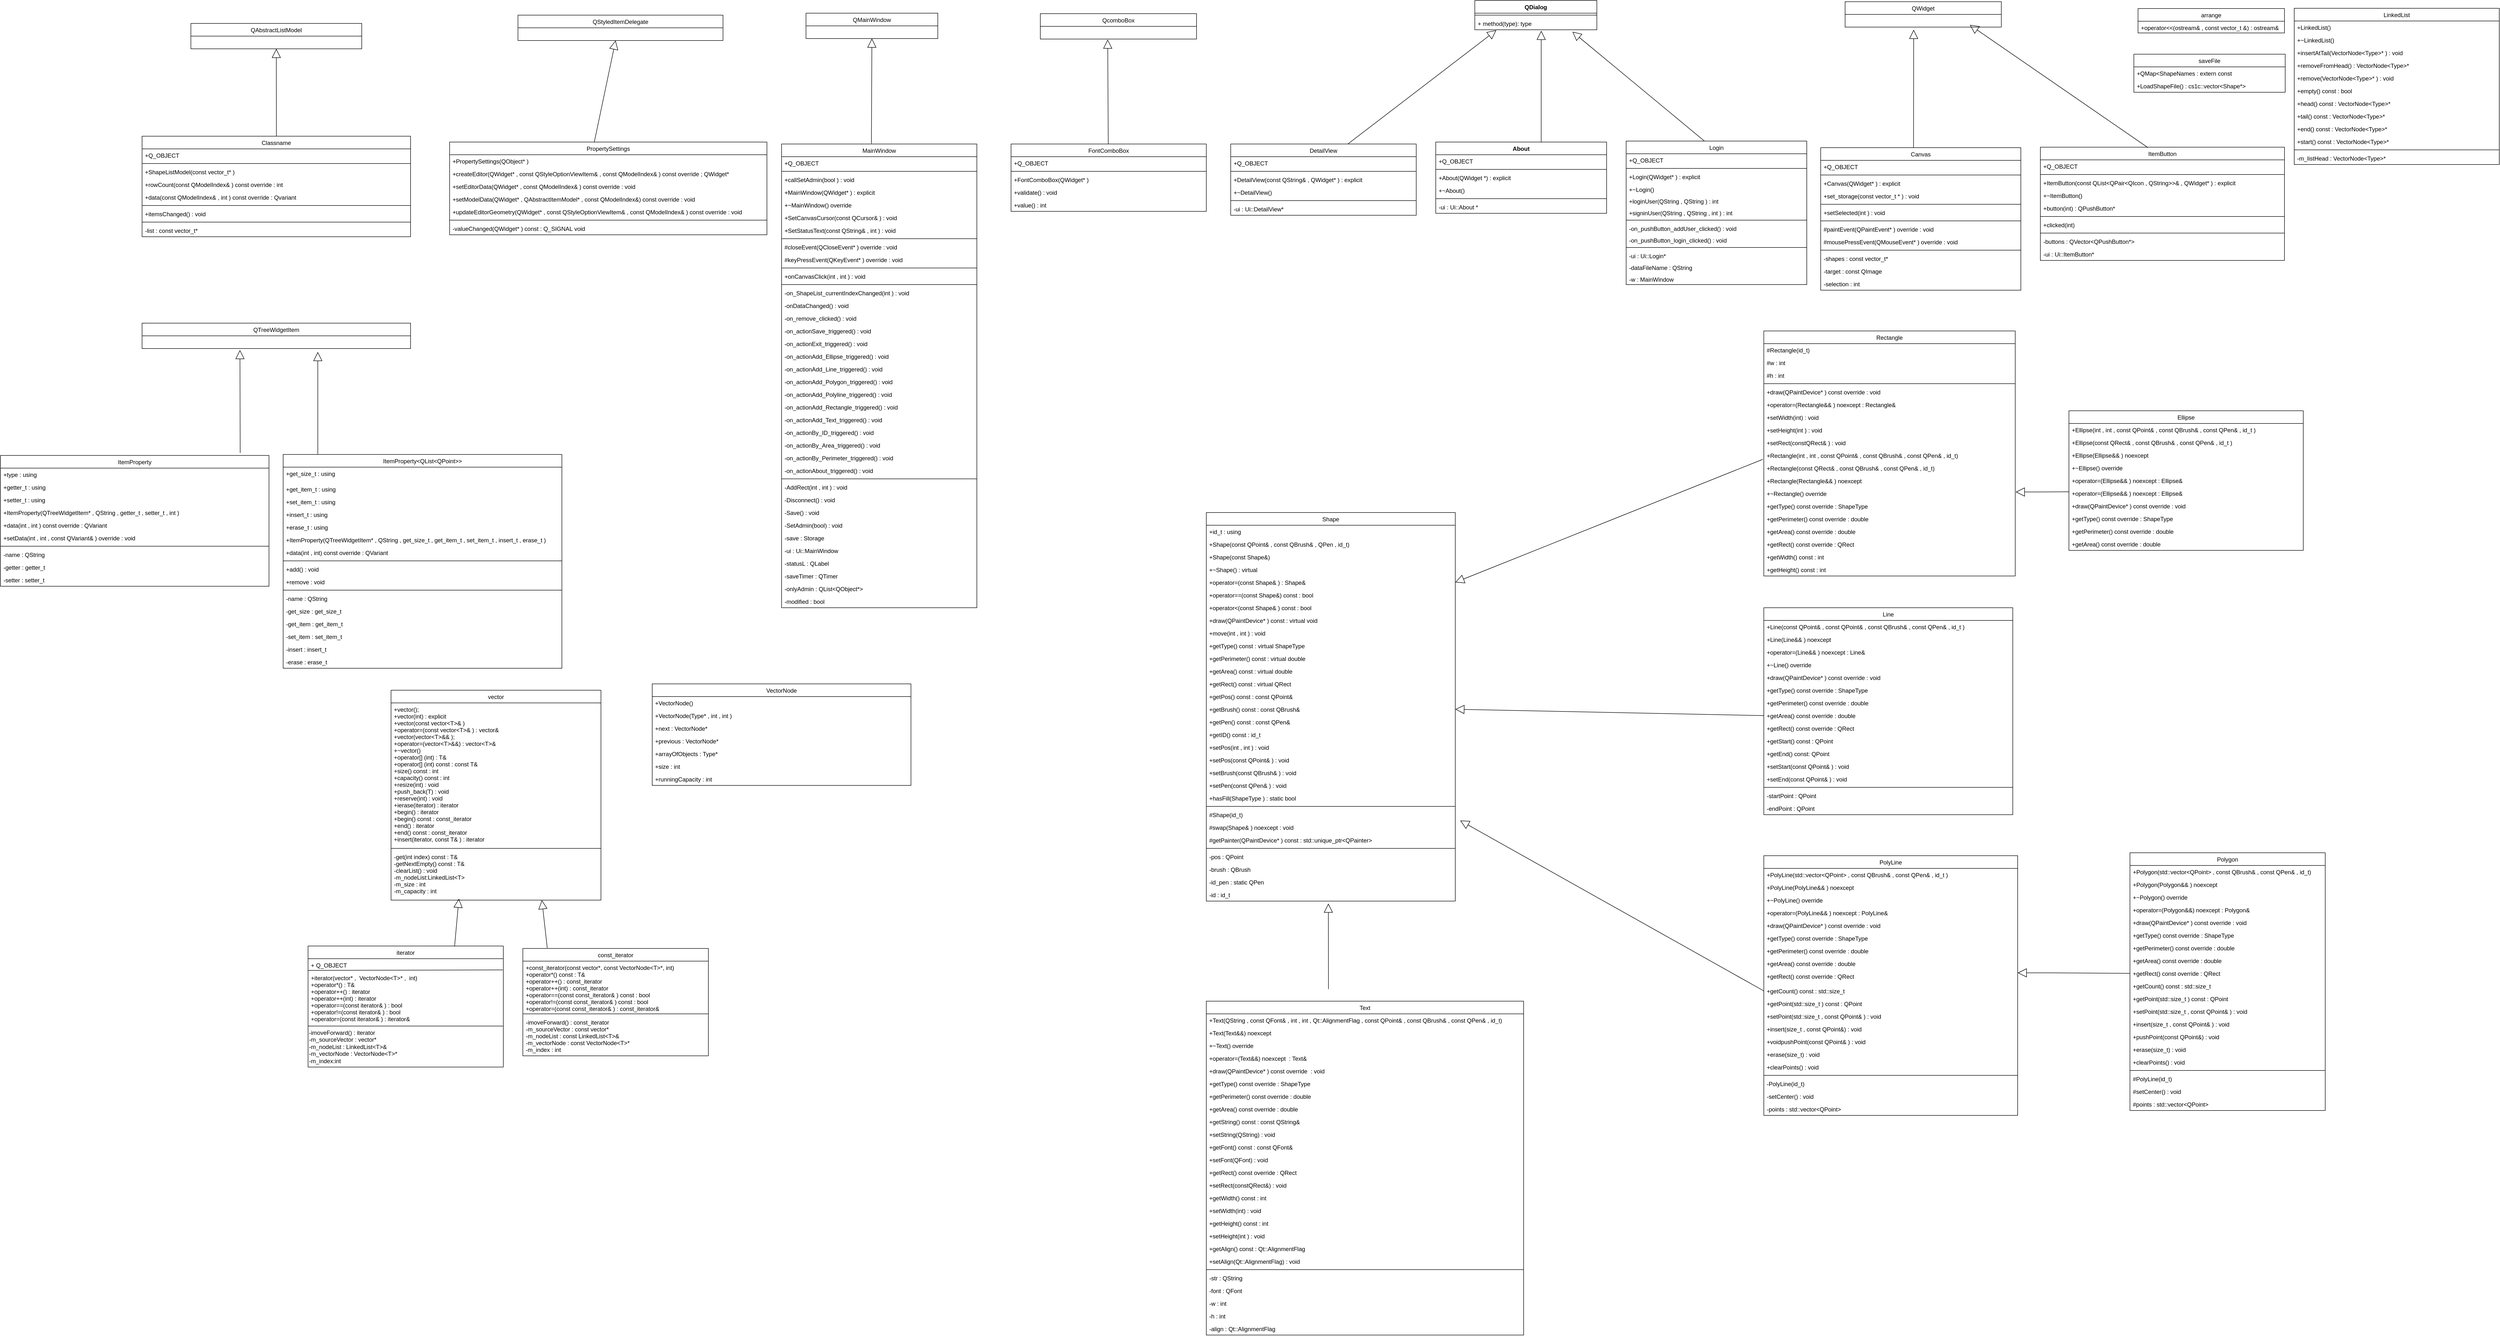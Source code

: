 <mxfile version="10.6.7" type="google"><diagram id="f28pfaDLvNh3Mimj99Au" name="Page-1"><mxGraphModel dx="7680" dy="3350" grid="1" gridSize="10" guides="1" tooltips="1" connect="1" arrows="1" fold="1" page="1" pageScale="1" pageWidth="1100" pageHeight="850" math="0" shadow="0"><root><mxCell id="0"/><mxCell id="1" parent="0"/><mxCell id="nlGKPk35iFDkE4IF-Gvp-1" value="QDialog" style="swimlane;fontStyle=1;align=center;verticalAlign=top;childLayout=stackLayout;horizontal=1;startSize=26;horizontalStack=0;resizeParent=1;resizeParentMax=0;resizeLast=0;collapsible=1;marginBottom=0;" parent="1" vertex="1"><mxGeometry x="100" y="20" width="250" height="60" as="geometry"/></mxCell><mxCell id="nlGKPk35iFDkE4IF-Gvp-3" value="" style="line;strokeWidth=1;fillColor=none;align=left;verticalAlign=middle;spacingTop=-1;spacingLeft=3;spacingRight=3;rotatable=0;labelPosition=right;points=[];portConstraint=eastwest;" parent="nlGKPk35iFDkE4IF-Gvp-1" vertex="1"><mxGeometry y="26" width="250" height="8" as="geometry"/></mxCell><mxCell id="nlGKPk35iFDkE4IF-Gvp-4" value="+ method(type): type" style="text;strokeColor=none;fillColor=none;align=left;verticalAlign=top;spacingLeft=4;spacingRight=4;overflow=hidden;rotatable=0;points=[[0,0.5],[1,0.5]];portConstraint=eastwest;" parent="nlGKPk35iFDkE4IF-Gvp-1" vertex="1"><mxGeometry y="34" width="250" height="26" as="geometry"/></mxCell><mxCell id="nlGKPk35iFDkE4IF-Gvp-5" value="About" style="swimlane;fontStyle=1;align=center;verticalAlign=top;childLayout=stackLayout;horizontal=1;startSize=26;horizontalStack=0;resizeParent=1;resizeParentMax=0;resizeLast=0;collapsible=1;marginBottom=0;" parent="1" vertex="1"><mxGeometry x="20" y="310" width="350" height="146" as="geometry"/></mxCell><mxCell id="nlGKPk35iFDkE4IF-Gvp-9" value="+Q_OBJECT&#10;" style="text;strokeColor=none;fillColor=none;align=left;verticalAlign=top;spacingLeft=4;spacingRight=4;overflow=hidden;rotatable=0;points=[[0,0.5],[1,0.5]];portConstraint=eastwest;" parent="nlGKPk35iFDkE4IF-Gvp-5" vertex="1"><mxGeometry y="26" width="350" height="26" as="geometry"/></mxCell><mxCell id="nlGKPk35iFDkE4IF-Gvp-18" value="" style="line;strokeWidth=1;fillColor=none;align=left;verticalAlign=middle;spacingTop=-1;spacingLeft=3;spacingRight=3;rotatable=0;labelPosition=right;points=[];portConstraint=eastwest;" parent="nlGKPk35iFDkE4IF-Gvp-5" vertex="1"><mxGeometry y="52" width="350" height="8" as="geometry"/></mxCell><mxCell id="nlGKPk35iFDkE4IF-Gvp-10" value="+About(QWidget *) : explicit&#10;" style="text;strokeColor=none;fillColor=none;align=left;verticalAlign=top;spacingLeft=4;spacingRight=4;overflow=hidden;rotatable=0;points=[[0,0.5],[1,0.5]];portConstraint=eastwest;" parent="nlGKPk35iFDkE4IF-Gvp-5" vertex="1"><mxGeometry y="60" width="350" height="26" as="geometry"/></mxCell><mxCell id="nlGKPk35iFDkE4IF-Gvp-6" value="+~About()&#10;" style="text;strokeColor=none;fillColor=none;align=left;verticalAlign=top;spacingLeft=4;spacingRight=4;overflow=hidden;rotatable=0;points=[[0,0.5],[1,0.5]];portConstraint=eastwest;" parent="nlGKPk35iFDkE4IF-Gvp-5" vertex="1"><mxGeometry y="86" width="350" height="26" as="geometry"/></mxCell><mxCell id="nlGKPk35iFDkE4IF-Gvp-7" value="" style="line;strokeWidth=1;fillColor=none;align=left;verticalAlign=middle;spacingTop=-1;spacingLeft=3;spacingRight=3;rotatable=0;labelPosition=right;points=[];portConstraint=eastwest;" parent="nlGKPk35iFDkE4IF-Gvp-5" vertex="1"><mxGeometry y="112" width="350" height="8" as="geometry"/></mxCell><mxCell id="nlGKPk35iFDkE4IF-Gvp-8" value="-ui : Ui::About *" style="text;strokeColor=none;fillColor=none;align=left;verticalAlign=top;spacingLeft=4;spacingRight=4;overflow=hidden;rotatable=0;points=[[0,0.5],[1,0.5]];portConstraint=eastwest;" parent="nlGKPk35iFDkE4IF-Gvp-5" vertex="1"><mxGeometry y="120" width="350" height="26" as="geometry"/></mxCell><mxCell id="nlGKPk35iFDkE4IF-Gvp-11" value="" style="endArrow=block;endSize=16;endFill=0;html=1;exitX=0.5;exitY=0;exitDx=0;exitDy=0;entryX=0.176;entryY=1.038;entryDx=0;entryDy=0;entryPerimeter=0;" parent="1" target="nlGKPk35iFDkE4IF-Gvp-4" edge="1"><mxGeometry x="0.125" y="-80" width="160" relative="1" as="geometry"><mxPoint x="-159.833" y="313.833" as="sourcePoint"/><mxPoint x="-160" y="134" as="targetPoint"/><Array as="points"/><mxPoint as="offset"/></mxGeometry></mxCell><mxCell id="nlGKPk35iFDkE4IF-Gvp-12" value="" style="endArrow=block;endSize=16;endFill=0;html=1;entryX=0.544;entryY=1.077;entryDx=0;entryDy=0;entryPerimeter=0;exitX=0.617;exitY=0;exitDx=0;exitDy=0;exitPerimeter=0;" parent="1" source="nlGKPk35iFDkE4IF-Gvp-5" target="nlGKPk35iFDkE4IF-Gvp-4" edge="1"><mxGeometry x="0.125" y="-80" width="160" relative="1" as="geometry"><mxPoint x="236" y="300" as="sourcePoint"/><mxPoint x="355.167" y="219.833" as="targetPoint"/><Array as="points"/><mxPoint as="offset"/></mxGeometry></mxCell><mxCell id="nlGKPk35iFDkE4IF-Gvp-14" value="" style="endArrow=block;endSize=16;endFill=0;html=1;exitX=0.5;exitY=0;exitDx=0;exitDy=0;" parent="1" edge="1"><mxGeometry x="0.125" y="-80" width="160" relative="1" as="geometry"><mxPoint x="-650.833" y="313.833" as="sourcePoint"/><mxPoint x="-652" y="100" as="targetPoint"/><Array as="points"/><mxPoint as="offset"/></mxGeometry></mxCell><mxCell id="nlGKPk35iFDkE4IF-Gvp-15" value="" style="endArrow=block;endSize=16;endFill=0;html=1;exitX=0.5;exitY=0;exitDx=0;exitDy=0;entryX=0.8;entryY=1.154;entryDx=0;entryDy=0;entryPerimeter=0;" parent="1" target="nlGKPk35iFDkE4IF-Gvp-4" edge="1"><mxGeometry x="0.125" y="-80" width="160" relative="1" as="geometry"><mxPoint x="570.167" y="307.833" as="sourcePoint"/><mxPoint x="240" y="110" as="targetPoint"/><Array as="points"/><mxPoint as="offset"/></mxGeometry></mxCell><mxCell id="nlGKPk35iFDkE4IF-Gvp-16" value="" style="endArrow=block;endSize=16;endFill=0;html=1;exitX=0.5;exitY=0;exitDx=0;exitDy=0;" parent="1" edge="1"><mxGeometry x="0.125" y="-80" width="160" relative="1" as="geometry"><mxPoint x="1478.667" y="321.333" as="sourcePoint"/><mxPoint x="1114" y="70" as="targetPoint"/><Array as="points"/><mxPoint as="offset"/></mxGeometry></mxCell><mxCell id="nlGKPk35iFDkE4IF-Gvp-17" value="" style="endArrow=block;endSize=16;endFill=0;html=1;exitX=0.5;exitY=0;exitDx=0;exitDy=0;" parent="1" edge="1"><mxGeometry x="0.125" y="-80" width="160" relative="1" as="geometry"><mxPoint x="998.667" y="321.333" as="sourcePoint"/><mxPoint x="999" y="80" as="targetPoint"/><Array as="points"/><mxPoint as="offset"/></mxGeometry></mxCell><mxCell id="nlGKPk35iFDkE4IF-Gvp-23" value="arrange" style="swimlane;fontStyle=0;childLayout=stackLayout;horizontal=1;startSize=26;fillColor=none;horizontalStack=0;resizeParent=1;resizeParentMax=0;resizeLast=0;collapsible=1;marginBottom=0;" parent="1" vertex="1"><mxGeometry x="1458.5" y="36.5" width="300" height="50" as="geometry"/></mxCell><mxCell id="nlGKPk35iFDkE4IF-Gvp-24" value="+operator&lt;&lt;(ostream&amp; , const vector_t &amp;) : ostream&amp;" style="text;strokeColor=none;fillColor=none;align=left;verticalAlign=top;spacingLeft=4;spacingRight=4;overflow=hidden;rotatable=0;points=[[0,0.5],[1,0.5]];portConstraint=eastwest;" parent="nlGKPk35iFDkE4IF-Gvp-23" vertex="1"><mxGeometry y="26" width="300" height="24" as="geometry"/></mxCell><mxCell id="nlGKPk35iFDkE4IF-Gvp-27" value="Canvas" style="swimlane;fontStyle=0;childLayout=stackLayout;horizontal=1;startSize=26;fillColor=none;horizontalStack=0;resizeParent=1;resizeParentMax=0;resizeLast=0;collapsible=1;marginBottom=0;" parent="1" vertex="1"><mxGeometry x="808.5" y="321.5" width="410" height="292" as="geometry"/></mxCell><mxCell id="nlGKPk35iFDkE4IF-Gvp-28" value="+Q_OBJECT" style="text;strokeColor=none;fillColor=none;align=left;verticalAlign=top;spacingLeft=4;spacingRight=4;overflow=hidden;rotatable=0;points=[[0,0.5],[1,0.5]];portConstraint=eastwest;" parent="nlGKPk35iFDkE4IF-Gvp-27" vertex="1"><mxGeometry y="26" width="410" height="26" as="geometry"/></mxCell><mxCell id="nlGKPk35iFDkE4IF-Gvp-36" value="" style="line;strokeWidth=1;fillColor=none;align=left;verticalAlign=middle;spacingTop=-1;spacingLeft=3;spacingRight=3;rotatable=0;labelPosition=right;points=[];portConstraint=eastwest;" parent="nlGKPk35iFDkE4IF-Gvp-27" vertex="1"><mxGeometry y="52" width="410" height="8" as="geometry"/></mxCell><mxCell id="nlGKPk35iFDkE4IF-Gvp-29" value="+Canvas(QWidget* ) : explicit" style="text;strokeColor=none;fillColor=none;align=left;verticalAlign=top;spacingLeft=4;spacingRight=4;overflow=hidden;rotatable=0;points=[[0,0.5],[1,0.5]];portConstraint=eastwest;" parent="nlGKPk35iFDkE4IF-Gvp-27" vertex="1"><mxGeometry y="60" width="410" height="26" as="geometry"/></mxCell><mxCell id="nlGKPk35iFDkE4IF-Gvp-39" value="+set_storage(const vector_t * ) : void" style="text;strokeColor=none;fillColor=none;align=left;verticalAlign=top;spacingLeft=4;spacingRight=4;overflow=hidden;rotatable=0;points=[[0,0.5],[1,0.5]];portConstraint=eastwest;" parent="nlGKPk35iFDkE4IF-Gvp-27" vertex="1"><mxGeometry y="86" width="410" height="26" as="geometry"/></mxCell><mxCell id="nlGKPk35iFDkE4IF-Gvp-20" value="" style="line;strokeWidth=1;fillColor=none;align=left;verticalAlign=middle;spacingTop=-1;spacingLeft=3;spacingRight=3;rotatable=0;labelPosition=right;points=[];portConstraint=eastwest;" parent="nlGKPk35iFDkE4IF-Gvp-27" vertex="1"><mxGeometry y="112" width="410" height="8" as="geometry"/></mxCell><mxCell id="nlGKPk35iFDkE4IF-Gvp-30" value="+setSelected(int ) : void" style="text;strokeColor=none;fillColor=none;align=left;verticalAlign=top;spacingLeft=4;spacingRight=4;overflow=hidden;rotatable=0;points=[[0,0.5],[1,0.5]];portConstraint=eastwest;" parent="nlGKPk35iFDkE4IF-Gvp-27" vertex="1"><mxGeometry y="120" width="410" height="26" as="geometry"/></mxCell><mxCell id="nlGKPk35iFDkE4IF-Gvp-21" value="" style="line;strokeWidth=1;fillColor=none;align=left;verticalAlign=middle;spacingTop=-1;spacingLeft=3;spacingRight=3;rotatable=0;labelPosition=right;points=[];portConstraint=eastwest;" parent="nlGKPk35iFDkE4IF-Gvp-27" vertex="1"><mxGeometry y="146" width="410" height="8" as="geometry"/></mxCell><mxCell id="nlGKPk35iFDkE4IF-Gvp-40" value="#paintEvent(QPaintEvent* ) override : void" style="text;strokeColor=none;fillColor=none;align=left;verticalAlign=top;spacingLeft=4;spacingRight=4;overflow=hidden;rotatable=0;points=[[0,0.5],[1,0.5]];portConstraint=eastwest;" parent="nlGKPk35iFDkE4IF-Gvp-27" vertex="1"><mxGeometry y="154" width="410" height="26" as="geometry"/></mxCell><mxCell id="nlGKPk35iFDkE4IF-Gvp-41" value="#mousePressEvent(QMouseEvent* ) override : void" style="text;strokeColor=none;fillColor=none;align=left;verticalAlign=top;spacingLeft=4;spacingRight=4;overflow=hidden;rotatable=0;points=[[0,0.5],[1,0.5]];portConstraint=eastwest;" parent="nlGKPk35iFDkE4IF-Gvp-27" vertex="1"><mxGeometry y="180" width="410" height="26" as="geometry"/></mxCell><mxCell id="nlGKPk35iFDkE4IF-Gvp-22" value="" style="line;strokeWidth=1;fillColor=none;align=left;verticalAlign=middle;spacingTop=-1;spacingLeft=3;spacingRight=3;rotatable=0;labelPosition=right;points=[];portConstraint=eastwest;" parent="nlGKPk35iFDkE4IF-Gvp-27" vertex="1"><mxGeometry y="206" width="410" height="8" as="geometry"/></mxCell><mxCell id="nlGKPk35iFDkE4IF-Gvp-42" value="-shapes : const vector_t*" style="text;strokeColor=none;fillColor=none;align=left;verticalAlign=top;spacingLeft=4;spacingRight=4;overflow=hidden;rotatable=0;points=[[0,0.5],[1,0.5]];portConstraint=eastwest;" parent="nlGKPk35iFDkE4IF-Gvp-27" vertex="1"><mxGeometry y="214" width="410" height="26" as="geometry"/></mxCell><mxCell id="nlGKPk35iFDkE4IF-Gvp-43" value="-target : const QImage&#10;" style="text;strokeColor=none;fillColor=none;align=left;verticalAlign=top;spacingLeft=4;spacingRight=4;overflow=hidden;rotatable=0;points=[[0,0.5],[1,0.5]];portConstraint=eastwest;" parent="nlGKPk35iFDkE4IF-Gvp-27" vertex="1"><mxGeometry y="240" width="410" height="26" as="geometry"/></mxCell><mxCell id="nlGKPk35iFDkE4IF-Gvp-44" value="-selection : int" style="text;strokeColor=none;fillColor=none;align=left;verticalAlign=top;spacingLeft=4;spacingRight=4;overflow=hidden;rotatable=0;points=[[0,0.5],[1,0.5]];portConstraint=eastwest;" parent="nlGKPk35iFDkE4IF-Gvp-27" vertex="1"><mxGeometry y="266" width="410" height="26" as="geometry"/></mxCell><mxCell id="nlGKPk35iFDkE4IF-Gvp-31" value="QWidget" style="swimlane;fontStyle=0;childLayout=stackLayout;horizontal=1;startSize=26;fillColor=none;horizontalStack=0;resizeParent=1;resizeParentMax=0;resizeLast=0;collapsible=1;marginBottom=0;" parent="1" vertex="1"><mxGeometry x="858.5" y="22.5" width="320" height="52" as="geometry"/></mxCell><mxCell id="nlGKPk35iFDkE4IF-Gvp-45" value="DetailView" style="swimlane;fontStyle=0;childLayout=stackLayout;horizontal=1;startSize=26;fillColor=none;horizontalStack=0;resizeParent=1;resizeParentMax=0;resizeLast=0;collapsible=1;marginBottom=0;" parent="1" vertex="1"><mxGeometry x="-400" y="314" width="380" height="146" as="geometry"/></mxCell><mxCell id="nlGKPk35iFDkE4IF-Gvp-46" value="+Q_OBJECT" style="text;strokeColor=none;fillColor=none;align=left;verticalAlign=top;spacingLeft=4;spacingRight=4;overflow=hidden;rotatable=0;points=[[0,0.5],[1,0.5]];portConstraint=eastwest;" parent="nlGKPk35iFDkE4IF-Gvp-45" vertex="1"><mxGeometry y="26" width="380" height="26" as="geometry"/></mxCell><mxCell id="nlGKPk35iFDkE4IF-Gvp-49" value="" style="line;strokeWidth=1;fillColor=none;align=left;verticalAlign=middle;spacingTop=-1;spacingLeft=3;spacingRight=3;rotatable=0;labelPosition=right;points=[];portConstraint=eastwest;" parent="nlGKPk35iFDkE4IF-Gvp-45" vertex="1"><mxGeometry y="52" width="380" height="8" as="geometry"/></mxCell><mxCell id="nlGKPk35iFDkE4IF-Gvp-47" value="+DetailView(const QString&amp; , QWidget* ) : explicit" style="text;strokeColor=none;fillColor=none;align=left;verticalAlign=top;spacingLeft=4;spacingRight=4;overflow=hidden;rotatable=0;points=[[0,0.5],[1,0.5]];portConstraint=eastwest;" parent="nlGKPk35iFDkE4IF-Gvp-45" vertex="1"><mxGeometry y="60" width="380" height="26" as="geometry"/></mxCell><mxCell id="nlGKPk35iFDkE4IF-Gvp-65" value="+~DetailView()" style="text;strokeColor=none;fillColor=none;align=left;verticalAlign=top;spacingLeft=4;spacingRight=4;overflow=hidden;rotatable=0;points=[[0,0.5],[1,0.5]];portConstraint=eastwest;" parent="nlGKPk35iFDkE4IF-Gvp-45" vertex="1"><mxGeometry y="86" width="380" height="26" as="geometry"/></mxCell><mxCell id="nlGKPk35iFDkE4IF-Gvp-54" value="" style="line;strokeWidth=1;fillColor=none;align=left;verticalAlign=middle;spacingTop=-1;spacingLeft=3;spacingRight=3;rotatable=0;labelPosition=right;points=[];portConstraint=eastwest;" parent="nlGKPk35iFDkE4IF-Gvp-45" vertex="1"><mxGeometry y="112" width="380" height="8" as="geometry"/></mxCell><mxCell id="nlGKPk35iFDkE4IF-Gvp-48" value="-ui : Ui::DetailView*" style="text;strokeColor=none;fillColor=none;align=left;verticalAlign=top;spacingLeft=4;spacingRight=4;overflow=hidden;rotatable=0;points=[[0,0.5],[1,0.5]];portConstraint=eastwest;" parent="nlGKPk35iFDkE4IF-Gvp-45" vertex="1"><mxGeometry y="120" width="380" height="26" as="geometry"/></mxCell><mxCell id="nlGKPk35iFDkE4IF-Gvp-66" value="Rectangle" style="swimlane;fontStyle=0;childLayout=stackLayout;horizontal=1;startSize=26;fillColor=none;horizontalStack=0;resizeParent=1;resizeParentMax=0;resizeLast=0;collapsible=1;marginBottom=0;" parent="1" vertex="1"><mxGeometry x="692" y="697" width="515" height="502" as="geometry"/></mxCell><mxCell id="nlGKPk35iFDkE4IF-Gvp-67" value="#Rectangle(id_t)" style="text;strokeColor=none;fillColor=none;align=left;verticalAlign=top;spacingLeft=4;spacingRight=4;overflow=hidden;rotatable=0;points=[[0,0.5],[1,0.5]];portConstraint=eastwest;" parent="nlGKPk35iFDkE4IF-Gvp-66" vertex="1"><mxGeometry y="26" width="515" height="26" as="geometry"/></mxCell><mxCell id="nlGKPk35iFDkE4IF-Gvp-271" value="#w : int" style="text;strokeColor=none;fillColor=none;align=left;verticalAlign=top;spacingLeft=4;spacingRight=4;overflow=hidden;rotatable=0;points=[[0,0.5],[1,0.5]];portConstraint=eastwest;" parent="nlGKPk35iFDkE4IF-Gvp-66" vertex="1"><mxGeometry y="52" width="515" height="26" as="geometry"/></mxCell><mxCell id="nlGKPk35iFDkE4IF-Gvp-68" value="#h : int" style="text;strokeColor=none;fillColor=none;align=left;verticalAlign=top;spacingLeft=4;spacingRight=4;overflow=hidden;rotatable=0;points=[[0,0.5],[1,0.5]];portConstraint=eastwest;" parent="nlGKPk35iFDkE4IF-Gvp-66" vertex="1"><mxGeometry y="78" width="515" height="26" as="geometry"/></mxCell><mxCell id="nlGKPk35iFDkE4IF-Gvp-269" value="" style="line;strokeWidth=1;fillColor=none;align=left;verticalAlign=middle;spacingTop=-1;spacingLeft=3;spacingRight=3;rotatable=0;labelPosition=right;points=[];portConstraint=eastwest;" parent="nlGKPk35iFDkE4IF-Gvp-66" vertex="1"><mxGeometry y="104" width="515" height="8" as="geometry"/></mxCell><mxCell id="nlGKPk35iFDkE4IF-Gvp-272" value="+draw(QPaintDevice* ) const override : void" style="text;strokeColor=none;fillColor=none;align=left;verticalAlign=top;spacingLeft=4;spacingRight=4;overflow=hidden;rotatable=0;points=[[0,0.5],[1,0.5]];portConstraint=eastwest;" parent="nlGKPk35iFDkE4IF-Gvp-66" vertex="1"><mxGeometry y="112" width="515" height="26" as="geometry"/></mxCell><mxCell id="nlGKPk35iFDkE4IF-Gvp-273" value="+operator=(Rectangle&amp;&amp; ) noexcept : Rectangle&amp;" style="text;strokeColor=none;fillColor=none;align=left;verticalAlign=top;spacingLeft=4;spacingRight=4;overflow=hidden;rotatable=0;points=[[0,0.5],[1,0.5]];portConstraint=eastwest;" parent="nlGKPk35iFDkE4IF-Gvp-66" vertex="1"><mxGeometry y="138" width="515" height="26" as="geometry"/></mxCell><mxCell id="nlGKPk35iFDkE4IF-Gvp-69" value="+setWidth(int) : void" style="text;strokeColor=none;fillColor=none;align=left;verticalAlign=top;spacingLeft=4;spacingRight=4;overflow=hidden;rotatable=0;points=[[0,0.5],[1,0.5]];portConstraint=eastwest;" parent="nlGKPk35iFDkE4IF-Gvp-66" vertex="1"><mxGeometry y="164" width="515" height="26" as="geometry"/></mxCell><mxCell id="nlGKPk35iFDkE4IF-Gvp-274" value="+setHeight(int ) : void" style="text;strokeColor=none;fillColor=none;align=left;verticalAlign=top;spacingLeft=4;spacingRight=4;overflow=hidden;rotatable=0;points=[[0,0.5],[1,0.5]];portConstraint=eastwest;" parent="nlGKPk35iFDkE4IF-Gvp-66" vertex="1"><mxGeometry y="190" width="515" height="26" as="geometry"/></mxCell><mxCell id="nlGKPk35iFDkE4IF-Gvp-275" value="+setRect(constQRect&amp; ) : void&#10;" style="text;strokeColor=none;fillColor=none;align=left;verticalAlign=top;spacingLeft=4;spacingRight=4;overflow=hidden;rotatable=0;points=[[0,0.5],[1,0.5]];portConstraint=eastwest;" parent="nlGKPk35iFDkE4IF-Gvp-66" vertex="1"><mxGeometry y="216" width="515" height="26" as="geometry"/></mxCell><mxCell id="nlGKPk35iFDkE4IF-Gvp-276" value="+Rectangle(int , int , const QPoint&amp; , const QBrush&amp; , const QPen&amp; , id_t)" style="text;strokeColor=none;fillColor=none;align=left;verticalAlign=top;spacingLeft=4;spacingRight=4;overflow=hidden;rotatable=0;points=[[0,0.5],[1,0.5]];portConstraint=eastwest;" parent="nlGKPk35iFDkE4IF-Gvp-66" vertex="1"><mxGeometry y="242" width="515" height="26" as="geometry"/></mxCell><mxCell id="nlGKPk35iFDkE4IF-Gvp-277" value="+Rectangle(const QRect&amp; , const QBrush&amp; , const QPen&amp; , id_t)" style="text;strokeColor=none;fillColor=none;align=left;verticalAlign=top;spacingLeft=4;spacingRight=4;overflow=hidden;rotatable=0;points=[[0,0.5],[1,0.5]];portConstraint=eastwest;" parent="nlGKPk35iFDkE4IF-Gvp-66" vertex="1"><mxGeometry y="268" width="515" height="26" as="geometry"/></mxCell><mxCell id="nlGKPk35iFDkE4IF-Gvp-278" value="+Rectangle(Rectangle&amp;&amp; ) noexcept" style="text;strokeColor=none;fillColor=none;align=left;verticalAlign=top;spacingLeft=4;spacingRight=4;overflow=hidden;rotatable=0;points=[[0,0.5],[1,0.5]];portConstraint=eastwest;" parent="nlGKPk35iFDkE4IF-Gvp-66" vertex="1"><mxGeometry y="294" width="515" height="26" as="geometry"/></mxCell><mxCell id="nlGKPk35iFDkE4IF-Gvp-279" value="+~Rectangle() override" style="text;strokeColor=none;fillColor=none;align=left;verticalAlign=top;spacingLeft=4;spacingRight=4;overflow=hidden;rotatable=0;points=[[0,0.5],[1,0.5]];portConstraint=eastwest;" parent="nlGKPk35iFDkE4IF-Gvp-66" vertex="1"><mxGeometry y="320" width="515" height="26" as="geometry"/></mxCell><mxCell id="nlGKPk35iFDkE4IF-Gvp-280" value="+getType() const override : ShapeType" style="text;strokeColor=none;fillColor=none;align=left;verticalAlign=top;spacingLeft=4;spacingRight=4;overflow=hidden;rotatable=0;points=[[0,0.5],[1,0.5]];portConstraint=eastwest;" parent="nlGKPk35iFDkE4IF-Gvp-66" vertex="1"><mxGeometry y="346" width="515" height="26" as="geometry"/></mxCell><mxCell id="nlGKPk35iFDkE4IF-Gvp-281" value="+getPerimeter() const override : double" style="text;strokeColor=none;fillColor=none;align=left;verticalAlign=top;spacingLeft=4;spacingRight=4;overflow=hidden;rotatable=0;points=[[0,0.5],[1,0.5]];portConstraint=eastwest;" parent="nlGKPk35iFDkE4IF-Gvp-66" vertex="1"><mxGeometry y="372" width="515" height="26" as="geometry"/></mxCell><mxCell id="nlGKPk35iFDkE4IF-Gvp-282" value="+getArea() const override : double" style="text;strokeColor=none;fillColor=none;align=left;verticalAlign=top;spacingLeft=4;spacingRight=4;overflow=hidden;rotatable=0;points=[[0,0.5],[1,0.5]];portConstraint=eastwest;" parent="nlGKPk35iFDkE4IF-Gvp-66" vertex="1"><mxGeometry y="398" width="515" height="26" as="geometry"/></mxCell><mxCell id="nlGKPk35iFDkE4IF-Gvp-283" value="+getRect() const override : QRect" style="text;strokeColor=none;fillColor=none;align=left;verticalAlign=top;spacingLeft=4;spacingRight=4;overflow=hidden;rotatable=0;points=[[0,0.5],[1,0.5]];portConstraint=eastwest;" parent="nlGKPk35iFDkE4IF-Gvp-66" vertex="1"><mxGeometry y="424" width="515" height="26" as="geometry"/></mxCell><mxCell id="nlGKPk35iFDkE4IF-Gvp-284" value="+getWidth() const : int" style="text;strokeColor=none;fillColor=none;align=left;verticalAlign=top;spacingLeft=4;spacingRight=4;overflow=hidden;rotatable=0;points=[[0,0.5],[1,0.5]];portConstraint=eastwest;" parent="nlGKPk35iFDkE4IF-Gvp-66" vertex="1"><mxGeometry y="450" width="515" height="26" as="geometry"/></mxCell><mxCell id="nlGKPk35iFDkE4IF-Gvp-285" value="+getHeight() const : int" style="text;strokeColor=none;fillColor=none;align=left;verticalAlign=top;spacingLeft=4;spacingRight=4;overflow=hidden;rotatable=0;points=[[0,0.5],[1,0.5]];portConstraint=eastwest;" parent="nlGKPk35iFDkE4IF-Gvp-66" vertex="1"><mxGeometry y="476" width="515" height="26" as="geometry"/></mxCell><mxCell id="nlGKPk35iFDkE4IF-Gvp-70" value="Ellipse" style="swimlane;fontStyle=0;childLayout=stackLayout;horizontal=1;startSize=26;fillColor=none;horizontalStack=0;resizeParent=1;resizeParentMax=0;resizeLast=0;collapsible=1;marginBottom=0;" parent="1" vertex="1"><mxGeometry x="1317" y="860.5" width="480" height="286" as="geometry"/></mxCell><mxCell id="nlGKPk35iFDkE4IF-Gvp-74" value="+Ellipse(int , int , const QPoint&amp; , const QBrush&amp; , const QPen&amp; , id_t )" style="text;strokeColor=none;fillColor=none;align=left;verticalAlign=top;spacingLeft=4;spacingRight=4;overflow=hidden;rotatable=0;points=[[0,0.5],[1,0.5]];portConstraint=eastwest;" parent="nlGKPk35iFDkE4IF-Gvp-70" vertex="1"><mxGeometry y="26" width="480" height="26" as="geometry"/></mxCell><mxCell id="nlGKPk35iFDkE4IF-Gvp-71" value="+Ellipse(const QRect&amp; , const QBrush&amp; , const QPen&amp; , id_t )" style="text;strokeColor=none;fillColor=none;align=left;verticalAlign=top;spacingLeft=4;spacingRight=4;overflow=hidden;rotatable=0;points=[[0,0.5],[1,0.5]];portConstraint=eastwest;" parent="nlGKPk35iFDkE4IF-Gvp-70" vertex="1"><mxGeometry y="52" width="480" height="26" as="geometry"/></mxCell><mxCell id="nlGKPk35iFDkE4IF-Gvp-72" value="+Ellipse(Ellipse&amp;&amp; ) noexcept" style="text;strokeColor=none;fillColor=none;align=left;verticalAlign=top;spacingLeft=4;spacingRight=4;overflow=hidden;rotatable=0;points=[[0,0.5],[1,0.5]];portConstraint=eastwest;" parent="nlGKPk35iFDkE4IF-Gvp-70" vertex="1"><mxGeometry y="78" width="480" height="26" as="geometry"/></mxCell><mxCell id="nlGKPk35iFDkE4IF-Gvp-75" value="+~Ellipse() override" style="text;strokeColor=none;fillColor=none;align=left;verticalAlign=top;spacingLeft=4;spacingRight=4;overflow=hidden;rotatable=0;points=[[0,0.5],[1,0.5]];portConstraint=eastwest;" parent="nlGKPk35iFDkE4IF-Gvp-70" vertex="1"><mxGeometry y="104" width="480" height="26" as="geometry"/></mxCell><mxCell id="nlGKPk35iFDkE4IF-Gvp-316" value="+operator=(Ellipse&amp;&amp; ) noexcept : Ellipse&amp;" style="text;strokeColor=none;fillColor=none;align=left;verticalAlign=top;spacingLeft=4;spacingRight=4;overflow=hidden;rotatable=0;points=[[0,0.5],[1,0.5]];portConstraint=eastwest;" parent="nlGKPk35iFDkE4IF-Gvp-70" vertex="1"><mxGeometry y="130" width="480" height="26" as="geometry"/></mxCell><mxCell id="nlGKPk35iFDkE4IF-Gvp-76" value="+operator=(Ellipse&amp;&amp; ) noexcept : Ellipse&amp;" style="text;strokeColor=none;fillColor=none;align=left;verticalAlign=top;spacingLeft=4;spacingRight=4;overflow=hidden;rotatable=0;points=[[0,0.5],[1,0.5]];portConstraint=eastwest;" parent="nlGKPk35iFDkE4IF-Gvp-70" vertex="1"><mxGeometry y="156" width="480" height="26" as="geometry"/></mxCell><mxCell id="nlGKPk35iFDkE4IF-Gvp-73" value="+draw(QPaintDevice* ) const override : void" style="text;strokeColor=none;fillColor=none;align=left;verticalAlign=top;spacingLeft=4;spacingRight=4;overflow=hidden;rotatable=0;points=[[0,0.5],[1,0.5]];portConstraint=eastwest;" parent="nlGKPk35iFDkE4IF-Gvp-70" vertex="1"><mxGeometry y="182" width="480" height="26" as="geometry"/></mxCell><mxCell id="nlGKPk35iFDkE4IF-Gvp-77" value="+getType() const override : ShapeType" style="text;strokeColor=none;fillColor=none;align=left;verticalAlign=top;spacingLeft=4;spacingRight=4;overflow=hidden;rotatable=0;points=[[0,0.5],[1,0.5]];portConstraint=eastwest;" parent="nlGKPk35iFDkE4IF-Gvp-70" vertex="1"><mxGeometry y="208" width="480" height="26" as="geometry"/></mxCell><mxCell id="nlGKPk35iFDkE4IF-Gvp-78" value="+getPerimeter() const override : double" style="text;strokeColor=none;fillColor=none;align=left;verticalAlign=top;spacingLeft=4;spacingRight=4;overflow=hidden;rotatable=0;points=[[0,0.5],[1,0.5]];portConstraint=eastwest;" parent="nlGKPk35iFDkE4IF-Gvp-70" vertex="1"><mxGeometry y="234" width="480" height="26" as="geometry"/></mxCell><mxCell id="nlGKPk35iFDkE4IF-Gvp-79" value="+getArea() const override : double" style="text;strokeColor=none;fillColor=none;align=left;verticalAlign=top;spacingLeft=4;spacingRight=4;overflow=hidden;rotatable=0;points=[[0,0.5],[1,0.5]];portConstraint=eastwest;" parent="nlGKPk35iFDkE4IF-Gvp-70" vertex="1"><mxGeometry y="260" width="480" height="26" as="geometry"/></mxCell><mxCell id="nlGKPk35iFDkE4IF-Gvp-80" value="QcomboBox" style="swimlane;fontStyle=0;childLayout=stackLayout;horizontal=1;startSize=26;fillColor=none;horizontalStack=0;resizeParent=1;resizeParentMax=0;resizeLast=0;collapsible=1;marginBottom=0;" parent="1" vertex="1"><mxGeometry x="-790" y="47" width="320" height="52" as="geometry"/></mxCell><mxCell id="nlGKPk35iFDkE4IF-Gvp-84" value="FontComboBox" style="swimlane;fontStyle=0;childLayout=stackLayout;horizontal=1;startSize=26;fillColor=none;horizontalStack=0;resizeParent=1;resizeParentMax=0;resizeLast=0;collapsible=1;marginBottom=0;" parent="1" vertex="1"><mxGeometry x="-850" y="314" width="400" height="138" as="geometry"/></mxCell><mxCell id="nlGKPk35iFDkE4IF-Gvp-85" value="+Q_OBJECT" style="text;strokeColor=none;fillColor=none;align=left;verticalAlign=top;spacingLeft=4;spacingRight=4;overflow=hidden;rotatable=0;points=[[0,0.5],[1,0.5]];portConstraint=eastwest;" parent="nlGKPk35iFDkE4IF-Gvp-84" vertex="1"><mxGeometry y="26" width="400" height="26" as="geometry"/></mxCell><mxCell id="nlGKPk35iFDkE4IF-Gvp-53" value="" style="line;strokeWidth=1;fillColor=none;align=left;verticalAlign=middle;spacingTop=-1;spacingLeft=3;spacingRight=3;rotatable=0;labelPosition=right;points=[];portConstraint=eastwest;" parent="nlGKPk35iFDkE4IF-Gvp-84" vertex="1"><mxGeometry y="52" width="400" height="8" as="geometry"/></mxCell><mxCell id="nlGKPk35iFDkE4IF-Gvp-86" value="+FontComboBox(QWidget* )" style="text;strokeColor=none;fillColor=none;align=left;verticalAlign=top;spacingLeft=4;spacingRight=4;overflow=hidden;rotatable=0;points=[[0,0.5],[1,0.5]];portConstraint=eastwest;" parent="nlGKPk35iFDkE4IF-Gvp-84" vertex="1"><mxGeometry y="60" width="400" height="26" as="geometry"/></mxCell><mxCell id="nlGKPk35iFDkE4IF-Gvp-88" value="+validate() : void" style="text;strokeColor=none;fillColor=none;align=left;verticalAlign=top;spacingLeft=4;spacingRight=4;overflow=hidden;rotatable=0;points=[[0,0.5],[1,0.5]];portConstraint=eastwest;" parent="nlGKPk35iFDkE4IF-Gvp-84" vertex="1"><mxGeometry y="86" width="400" height="26" as="geometry"/></mxCell><mxCell id="nlGKPk35iFDkE4IF-Gvp-87" value="+value() : int" style="text;strokeColor=none;fillColor=none;align=left;verticalAlign=top;spacingLeft=4;spacingRight=4;overflow=hidden;rotatable=0;points=[[0,0.5],[1,0.5]];portConstraint=eastwest;" parent="nlGKPk35iFDkE4IF-Gvp-84" vertex="1"><mxGeometry y="112" width="400" height="26" as="geometry"/></mxCell><mxCell id="nlGKPk35iFDkE4IF-Gvp-89" value="ItemButton" style="swimlane;fontStyle=0;childLayout=stackLayout;horizontal=1;startSize=26;fillColor=none;horizontalStack=0;resizeParent=1;resizeParentMax=0;resizeLast=0;collapsible=1;marginBottom=0;" parent="1" vertex="1"><mxGeometry x="1258.5" y="320.5" width="500" height="232" as="geometry"/></mxCell><mxCell id="nlGKPk35iFDkE4IF-Gvp-90" value="+Q_OBJECT" style="text;strokeColor=none;fillColor=none;align=left;verticalAlign=top;spacingLeft=4;spacingRight=4;overflow=hidden;rotatable=0;points=[[0,0.5],[1,0.5]];portConstraint=eastwest;" parent="nlGKPk35iFDkE4IF-Gvp-89" vertex="1"><mxGeometry y="26" width="500" height="26" as="geometry"/></mxCell><mxCell id="nlGKPk35iFDkE4IF-Gvp-93" value="" style="line;strokeWidth=1;fillColor=none;align=left;verticalAlign=middle;spacingTop=-1;spacingLeft=3;spacingRight=3;rotatable=0;labelPosition=right;points=[];portConstraint=eastwest;" parent="nlGKPk35iFDkE4IF-Gvp-89" vertex="1"><mxGeometry y="52" width="500" height="8" as="geometry"/></mxCell><mxCell id="nlGKPk35iFDkE4IF-Gvp-91" value="+ItemButton(const QList&lt;QPair&lt;QIcon , QString&gt;&gt;&amp; , QWidget* ) : explicit" style="text;strokeColor=none;fillColor=none;align=left;verticalAlign=top;spacingLeft=4;spacingRight=4;overflow=hidden;rotatable=0;points=[[0,0.5],[1,0.5]];portConstraint=eastwest;" parent="nlGKPk35iFDkE4IF-Gvp-89" vertex="1"><mxGeometry y="60" width="500" height="26" as="geometry"/></mxCell><mxCell id="nlGKPk35iFDkE4IF-Gvp-92" value="+~ItemButton()" style="text;strokeColor=none;fillColor=none;align=left;verticalAlign=top;spacingLeft=4;spacingRight=4;overflow=hidden;rotatable=0;points=[[0,0.5],[1,0.5]];portConstraint=eastwest;" parent="nlGKPk35iFDkE4IF-Gvp-89" vertex="1"><mxGeometry y="86" width="500" height="26" as="geometry"/></mxCell><mxCell id="nlGKPk35iFDkE4IF-Gvp-97" value="+button(int) : QPushButton*" style="text;strokeColor=none;fillColor=none;align=left;verticalAlign=top;spacingLeft=4;spacingRight=4;overflow=hidden;rotatable=0;points=[[0,0.5],[1,0.5]];portConstraint=eastwest;" parent="nlGKPk35iFDkE4IF-Gvp-89" vertex="1"><mxGeometry y="112" width="500" height="26" as="geometry"/></mxCell><mxCell id="nlGKPk35iFDkE4IF-Gvp-96" value="" style="line;strokeWidth=1;fillColor=none;align=left;verticalAlign=middle;spacingTop=-1;spacingLeft=3;spacingRight=3;rotatable=0;labelPosition=right;points=[];portConstraint=eastwest;" parent="nlGKPk35iFDkE4IF-Gvp-89" vertex="1"><mxGeometry y="138" width="500" height="8" as="geometry"/></mxCell><mxCell id="nlGKPk35iFDkE4IF-Gvp-98" value="+clicked(int)" style="text;strokeColor=none;fillColor=none;align=left;verticalAlign=top;spacingLeft=4;spacingRight=4;overflow=hidden;rotatable=0;points=[[0,0.5],[1,0.5]];portConstraint=eastwest;" parent="nlGKPk35iFDkE4IF-Gvp-89" vertex="1"><mxGeometry y="146" width="500" height="26" as="geometry"/></mxCell><mxCell id="nlGKPk35iFDkE4IF-Gvp-94" value="" style="line;strokeWidth=1;fillColor=none;align=left;verticalAlign=middle;spacingTop=-1;spacingLeft=3;spacingRight=3;rotatable=0;labelPosition=right;points=[];portConstraint=eastwest;" parent="nlGKPk35iFDkE4IF-Gvp-89" vertex="1"><mxGeometry y="172" width="500" height="8" as="geometry"/></mxCell><mxCell id="nlGKPk35iFDkE4IF-Gvp-99" value="-buttons : QVector&lt;QPushButton*&gt;" style="text;strokeColor=none;fillColor=none;align=left;verticalAlign=top;spacingLeft=4;spacingRight=4;overflow=hidden;rotatable=0;points=[[0,0.5],[1,0.5]];portConstraint=eastwest;" parent="nlGKPk35iFDkE4IF-Gvp-89" vertex="1"><mxGeometry y="180" width="500" height="26" as="geometry"/></mxCell><mxCell id="nlGKPk35iFDkE4IF-Gvp-100" value="-ui : Ui::ItemButton*" style="text;strokeColor=none;fillColor=none;align=left;verticalAlign=top;spacingLeft=4;spacingRight=4;overflow=hidden;rotatable=0;points=[[0,0.5],[1,0.5]];portConstraint=eastwest;" parent="nlGKPk35iFDkE4IF-Gvp-89" vertex="1"><mxGeometry y="206" width="500" height="26" as="geometry"/></mxCell><mxCell id="nlGKPk35iFDkE4IF-Gvp-101" value="Shape" style="swimlane;fontStyle=0;childLayout=stackLayout;horizontal=1;startSize=26;fillColor=none;horizontalStack=0;resizeParent=1;resizeParentMax=0;resizeLast=0;collapsible=1;marginBottom=0;" parent="1" vertex="1"><mxGeometry x="-450" y="1069" width="510" height="796" as="geometry"/></mxCell><mxCell id="nlGKPk35iFDkE4IF-Gvp-102" value="+id_t : using" style="text;strokeColor=none;fillColor=none;align=left;verticalAlign=top;spacingLeft=4;spacingRight=4;overflow=hidden;rotatable=0;points=[[0,0.5],[1,0.5]];portConstraint=eastwest;" parent="nlGKPk35iFDkE4IF-Gvp-101" vertex="1"><mxGeometry y="26" width="510" height="26" as="geometry"/></mxCell><mxCell id="nlGKPk35iFDkE4IF-Gvp-103" value="+Shape(const QPoint&amp; , const QBrush&amp; , QPen , id_t)" style="text;strokeColor=none;fillColor=none;align=left;verticalAlign=top;spacingLeft=4;spacingRight=4;overflow=hidden;rotatable=0;points=[[0,0.5],[1,0.5]];portConstraint=eastwest;" parent="nlGKPk35iFDkE4IF-Gvp-101" vertex="1"><mxGeometry y="52" width="510" height="26" as="geometry"/></mxCell><mxCell id="nlGKPk35iFDkE4IF-Gvp-290" value="+Shape(const Shape&amp;)" style="text;strokeColor=none;fillColor=none;align=left;verticalAlign=top;spacingLeft=4;spacingRight=4;overflow=hidden;rotatable=0;points=[[0,0.5],[1,0.5]];portConstraint=eastwest;" parent="nlGKPk35iFDkE4IF-Gvp-101" vertex="1"><mxGeometry y="78" width="510" height="26" as="geometry"/></mxCell><mxCell id="nlGKPk35iFDkE4IF-Gvp-291" value="+~Shape() : virtual" style="text;strokeColor=none;fillColor=none;align=left;verticalAlign=top;spacingLeft=4;spacingRight=4;overflow=hidden;rotatable=0;points=[[0,0.5],[1,0.5]];portConstraint=eastwest;" parent="nlGKPk35iFDkE4IF-Gvp-101" vertex="1"><mxGeometry y="104" width="510" height="26" as="geometry"/></mxCell><mxCell id="nlGKPk35iFDkE4IF-Gvp-292" value="+operator=(const Shape&amp; ) : Shape&amp;" style="text;strokeColor=none;fillColor=none;align=left;verticalAlign=top;spacingLeft=4;spacingRight=4;overflow=hidden;rotatable=0;points=[[0,0.5],[1,0.5]];portConstraint=eastwest;" parent="nlGKPk35iFDkE4IF-Gvp-101" vertex="1"><mxGeometry y="130" width="510" height="26" as="geometry"/></mxCell><mxCell id="nlGKPk35iFDkE4IF-Gvp-293" value="+operator==(const Shape&amp;) const : bool" style="text;strokeColor=none;fillColor=none;align=left;verticalAlign=top;spacingLeft=4;spacingRight=4;overflow=hidden;rotatable=0;points=[[0,0.5],[1,0.5]];portConstraint=eastwest;" parent="nlGKPk35iFDkE4IF-Gvp-101" vertex="1"><mxGeometry y="156" width="510" height="26" as="geometry"/></mxCell><mxCell id="nlGKPk35iFDkE4IF-Gvp-294" value="+operator&lt;(const Shape&amp; ) const : bool" style="text;strokeColor=none;fillColor=none;align=left;verticalAlign=top;spacingLeft=4;spacingRight=4;overflow=hidden;rotatable=0;points=[[0,0.5],[1,0.5]];portConstraint=eastwest;" parent="nlGKPk35iFDkE4IF-Gvp-101" vertex="1"><mxGeometry y="182" width="510" height="26" as="geometry"/></mxCell><mxCell id="nlGKPk35iFDkE4IF-Gvp-295" value="+draw(QPaintDevice* ) const : virtual void" style="text;strokeColor=none;fillColor=none;align=left;verticalAlign=top;spacingLeft=4;spacingRight=4;overflow=hidden;rotatable=0;points=[[0,0.5],[1,0.5]];portConstraint=eastwest;" parent="nlGKPk35iFDkE4IF-Gvp-101" vertex="1"><mxGeometry y="208" width="510" height="26" as="geometry"/></mxCell><mxCell id="nlGKPk35iFDkE4IF-Gvp-296" value="+move(int , int ) : void" style="text;strokeColor=none;fillColor=none;align=left;verticalAlign=top;spacingLeft=4;spacingRight=4;overflow=hidden;rotatable=0;points=[[0,0.5],[1,0.5]];portConstraint=eastwest;" parent="nlGKPk35iFDkE4IF-Gvp-101" vertex="1"><mxGeometry y="234" width="510" height="26" as="geometry"/></mxCell><mxCell id="nlGKPk35iFDkE4IF-Gvp-104" value="+getType() const : virtual ShapeType" style="text;strokeColor=none;fillColor=none;align=left;verticalAlign=top;spacingLeft=4;spacingRight=4;overflow=hidden;rotatable=0;points=[[0,0.5],[1,0.5]];portConstraint=eastwest;" parent="nlGKPk35iFDkE4IF-Gvp-101" vertex="1"><mxGeometry y="260" width="510" height="26" as="geometry"/></mxCell><mxCell id="nlGKPk35iFDkE4IF-Gvp-297" value="+getPerimeter() const : virtual double" style="text;strokeColor=none;fillColor=none;align=left;verticalAlign=top;spacingLeft=4;spacingRight=4;overflow=hidden;rotatable=0;points=[[0,0.5],[1,0.5]];portConstraint=eastwest;" parent="nlGKPk35iFDkE4IF-Gvp-101" vertex="1"><mxGeometry y="286" width="510" height="26" as="geometry"/></mxCell><mxCell id="nlGKPk35iFDkE4IF-Gvp-298" value="+getArea() const : virtual double" style="text;strokeColor=none;fillColor=none;align=left;verticalAlign=top;spacingLeft=4;spacingRight=4;overflow=hidden;rotatable=0;points=[[0,0.5],[1,0.5]];portConstraint=eastwest;" parent="nlGKPk35iFDkE4IF-Gvp-101" vertex="1"><mxGeometry y="312" width="510" height="26" as="geometry"/></mxCell><mxCell id="nlGKPk35iFDkE4IF-Gvp-299" value="+getRect() const : virtual QRect" style="text;strokeColor=none;fillColor=none;align=left;verticalAlign=top;spacingLeft=4;spacingRight=4;overflow=hidden;rotatable=0;points=[[0,0.5],[1,0.5]];portConstraint=eastwest;" parent="nlGKPk35iFDkE4IF-Gvp-101" vertex="1"><mxGeometry y="338" width="510" height="26" as="geometry"/></mxCell><mxCell id="nlGKPk35iFDkE4IF-Gvp-300" value="+getPos() const : const QPoint&amp;" style="text;strokeColor=none;fillColor=none;align=left;verticalAlign=top;spacingLeft=4;spacingRight=4;overflow=hidden;rotatable=0;points=[[0,0.5],[1,0.5]];portConstraint=eastwest;" parent="nlGKPk35iFDkE4IF-Gvp-101" vertex="1"><mxGeometry y="364" width="510" height="26" as="geometry"/></mxCell><mxCell id="nlGKPk35iFDkE4IF-Gvp-301" value="+getBrush() const : const QBrush&amp;" style="text;strokeColor=none;fillColor=none;align=left;verticalAlign=top;spacingLeft=4;spacingRight=4;overflow=hidden;rotatable=0;points=[[0,0.5],[1,0.5]];portConstraint=eastwest;" parent="nlGKPk35iFDkE4IF-Gvp-101" vertex="1"><mxGeometry y="390" width="510" height="26" as="geometry"/></mxCell><mxCell id="nlGKPk35iFDkE4IF-Gvp-302" value="+getPen() const : const QPen&amp;" style="text;strokeColor=none;fillColor=none;align=left;verticalAlign=top;spacingLeft=4;spacingRight=4;overflow=hidden;rotatable=0;points=[[0,0.5],[1,0.5]];portConstraint=eastwest;" parent="nlGKPk35iFDkE4IF-Gvp-101" vertex="1"><mxGeometry y="416" width="510" height="26" as="geometry"/></mxCell><mxCell id="nlGKPk35iFDkE4IF-Gvp-303" value="+getID() const : id_t" style="text;strokeColor=none;fillColor=none;align=left;verticalAlign=top;spacingLeft=4;spacingRight=4;overflow=hidden;rotatable=0;points=[[0,0.5],[1,0.5]];portConstraint=eastwest;" parent="nlGKPk35iFDkE4IF-Gvp-101" vertex="1"><mxGeometry y="442" width="510" height="26" as="geometry"/></mxCell><mxCell id="nlGKPk35iFDkE4IF-Gvp-305" value="+setPos(int , int ) : void" style="text;strokeColor=none;fillColor=none;align=left;verticalAlign=top;spacingLeft=4;spacingRight=4;overflow=hidden;rotatable=0;points=[[0,0.5],[1,0.5]];portConstraint=eastwest;" parent="nlGKPk35iFDkE4IF-Gvp-101" vertex="1"><mxGeometry y="468" width="510" height="26" as="geometry"/></mxCell><mxCell id="nlGKPk35iFDkE4IF-Gvp-306" value="+setPos(const QPoint&amp; ) : void" style="text;strokeColor=none;fillColor=none;align=left;verticalAlign=top;spacingLeft=4;spacingRight=4;overflow=hidden;rotatable=0;points=[[0,0.5],[1,0.5]];portConstraint=eastwest;" parent="nlGKPk35iFDkE4IF-Gvp-101" vertex="1"><mxGeometry y="494" width="510" height="26" as="geometry"/></mxCell><mxCell id="nlGKPk35iFDkE4IF-Gvp-307" value="+setBrush(const QBrush&amp; ) : void" style="text;strokeColor=none;fillColor=none;align=left;verticalAlign=top;spacingLeft=4;spacingRight=4;overflow=hidden;rotatable=0;points=[[0,0.5],[1,0.5]];portConstraint=eastwest;" parent="nlGKPk35iFDkE4IF-Gvp-101" vertex="1"><mxGeometry y="520" width="510" height="26" as="geometry"/></mxCell><mxCell id="nlGKPk35iFDkE4IF-Gvp-308" value="+setPen(const QPen&amp; ) : void" style="text;strokeColor=none;fillColor=none;align=left;verticalAlign=top;spacingLeft=4;spacingRight=4;overflow=hidden;rotatable=0;points=[[0,0.5],[1,0.5]];portConstraint=eastwest;" parent="nlGKPk35iFDkE4IF-Gvp-101" vertex="1"><mxGeometry y="546" width="510" height="26" as="geometry"/></mxCell><mxCell id="nlGKPk35iFDkE4IF-Gvp-309" value="+hasFill(ShapeType ) : static bool" style="text;strokeColor=none;fillColor=none;align=left;verticalAlign=top;spacingLeft=4;spacingRight=4;overflow=hidden;rotatable=0;points=[[0,0.5],[1,0.5]];portConstraint=eastwest;" parent="nlGKPk35iFDkE4IF-Gvp-101" vertex="1"><mxGeometry y="572" width="510" height="26" as="geometry"/></mxCell><mxCell id="nlGKPk35iFDkE4IF-Gvp-310" value="" style="line;strokeWidth=1;fillColor=none;align=left;verticalAlign=middle;spacingTop=-1;spacingLeft=3;spacingRight=3;rotatable=0;labelPosition=right;points=[];portConstraint=eastwest;" parent="nlGKPk35iFDkE4IF-Gvp-101" vertex="1"><mxGeometry y="598" width="510" height="8" as="geometry"/></mxCell><mxCell id="nlGKPk35iFDkE4IF-Gvp-311" value="#Shape(id_t)" style="text;strokeColor=none;fillColor=none;align=left;verticalAlign=top;spacingLeft=4;spacingRight=4;overflow=hidden;rotatable=0;points=[[0,0.5],[1,0.5]];portConstraint=eastwest;" parent="nlGKPk35iFDkE4IF-Gvp-101" vertex="1"><mxGeometry y="606" width="510" height="26" as="geometry"/></mxCell><mxCell id="nlGKPk35iFDkE4IF-Gvp-312" value="#swap(Shape&amp; ) noexcept : void" style="text;strokeColor=none;fillColor=none;align=left;verticalAlign=top;spacingLeft=4;spacingRight=4;overflow=hidden;rotatable=0;points=[[0,0.5],[1,0.5]];portConstraint=eastwest;" parent="nlGKPk35iFDkE4IF-Gvp-101" vertex="1"><mxGeometry y="632" width="510" height="26" as="geometry"/></mxCell><mxCell id="nlGKPk35iFDkE4IF-Gvp-304" value="#getPainter(QPaintDevice* ) const : std::unique_ptr&lt;QPainter&gt;" style="text;strokeColor=none;fillColor=none;align=left;verticalAlign=top;spacingLeft=4;spacingRight=4;overflow=hidden;rotatable=0;points=[[0,0.5],[1,0.5]];portConstraint=eastwest;" parent="nlGKPk35iFDkE4IF-Gvp-101" vertex="1"><mxGeometry y="658" width="510" height="26" as="geometry"/></mxCell><mxCell id="nlGKPk35iFDkE4IF-Gvp-268" value="" style="line;strokeWidth=1;fillColor=none;align=left;verticalAlign=middle;spacingTop=-1;spacingLeft=3;spacingRight=3;rotatable=0;labelPosition=right;points=[];portConstraint=eastwest;" parent="nlGKPk35iFDkE4IF-Gvp-101" vertex="1"><mxGeometry y="684" width="510" height="8" as="geometry"/></mxCell><mxCell id="nlGKPk35iFDkE4IF-Gvp-314" value="-pos : QPoint" style="text;strokeColor=none;fillColor=none;align=left;verticalAlign=top;spacingLeft=4;spacingRight=4;overflow=hidden;rotatable=0;points=[[0,0.5],[1,0.5]];portConstraint=eastwest;" parent="nlGKPk35iFDkE4IF-Gvp-101" vertex="1"><mxGeometry y="692" width="510" height="26" as="geometry"/></mxCell><mxCell id="nlGKPk35iFDkE4IF-Gvp-315" value="-brush : QBrush" style="text;strokeColor=none;fillColor=none;align=left;verticalAlign=top;spacingLeft=4;spacingRight=4;overflow=hidden;rotatable=0;points=[[0,0.5],[1,0.5]];portConstraint=eastwest;" parent="nlGKPk35iFDkE4IF-Gvp-101" vertex="1"><mxGeometry y="718" width="510" height="26" as="geometry"/></mxCell><mxCell id="nlGKPk35iFDkE4IF-Gvp-317" value="-id_pen : static QPen" style="text;strokeColor=none;fillColor=none;align=left;verticalAlign=top;spacingLeft=4;spacingRight=4;overflow=hidden;rotatable=0;points=[[0,0.5],[1,0.5]];portConstraint=eastwest;" parent="nlGKPk35iFDkE4IF-Gvp-101" vertex="1"><mxGeometry y="744" width="510" height="26" as="geometry"/></mxCell><mxCell id="nlGKPk35iFDkE4IF-Gvp-313" value="-id : id_t" style="text;strokeColor=none;fillColor=none;align=left;verticalAlign=top;spacingLeft=4;spacingRight=4;overflow=hidden;rotatable=0;points=[[0,0.5],[1,0.5]];portConstraint=eastwest;" parent="nlGKPk35iFDkE4IF-Gvp-101" vertex="1"><mxGeometry y="770" width="510" height="26" as="geometry"/></mxCell><mxCell id="nlGKPk35iFDkE4IF-Gvp-105" value="Line" style="swimlane;fontStyle=0;childLayout=stackLayout;horizontal=1;startSize=26;fillColor=none;horizontalStack=0;resizeParent=1;resizeParentMax=0;resizeLast=0;collapsible=1;marginBottom=0;" parent="1" vertex="1"><mxGeometry x="692" y="1264" width="510" height="424" as="geometry"/></mxCell><mxCell id="nlGKPk35iFDkE4IF-Gvp-106" value="+Line(const QPoint&amp; , const QPoint&amp; , const QBrush&amp; , const QPen&amp; , id_t )" style="text;strokeColor=none;fillColor=none;align=left;verticalAlign=top;spacingLeft=4;spacingRight=4;overflow=hidden;rotatable=0;points=[[0,0.5],[1,0.5]];portConstraint=eastwest;" parent="nlGKPk35iFDkE4IF-Gvp-105" vertex="1"><mxGeometry y="26" width="510" height="26" as="geometry"/></mxCell><mxCell id="nlGKPk35iFDkE4IF-Gvp-107" value="+Line(Line&amp;&amp; ) noexcept" style="text;strokeColor=none;fillColor=none;align=left;verticalAlign=top;spacingLeft=4;spacingRight=4;overflow=hidden;rotatable=0;points=[[0,0.5],[1,0.5]];portConstraint=eastwest;" parent="nlGKPk35iFDkE4IF-Gvp-105" vertex="1"><mxGeometry y="52" width="510" height="26" as="geometry"/></mxCell><mxCell id="nlGKPk35iFDkE4IF-Gvp-109" value="+operator=(Line&amp;&amp; ) noexcept : Line&amp;" style="text;strokeColor=none;fillColor=none;align=left;verticalAlign=top;spacingLeft=4;spacingRight=4;overflow=hidden;rotatable=0;points=[[0,0.5],[1,0.5]];portConstraint=eastwest;" parent="nlGKPk35iFDkE4IF-Gvp-105" vertex="1"><mxGeometry y="78" width="510" height="26" as="geometry"/></mxCell><mxCell id="nlGKPk35iFDkE4IF-Gvp-108" value="+~Line() override" style="text;strokeColor=none;fillColor=none;align=left;verticalAlign=top;spacingLeft=4;spacingRight=4;overflow=hidden;rotatable=0;points=[[0,0.5],[1,0.5]];portConstraint=eastwest;" parent="nlGKPk35iFDkE4IF-Gvp-105" vertex="1"><mxGeometry y="104" width="510" height="26" as="geometry"/></mxCell><mxCell id="nlGKPk35iFDkE4IF-Gvp-110" value="+draw(QPaintDevice* ) const override : void" style="text;strokeColor=none;fillColor=none;align=left;verticalAlign=top;spacingLeft=4;spacingRight=4;overflow=hidden;rotatable=0;points=[[0,0.5],[1,0.5]];portConstraint=eastwest;" parent="nlGKPk35iFDkE4IF-Gvp-105" vertex="1"><mxGeometry y="130" width="510" height="26" as="geometry"/></mxCell><mxCell id="nlGKPk35iFDkE4IF-Gvp-111" value="+getType() const override : ShapeType" style="text;strokeColor=none;fillColor=none;align=left;verticalAlign=top;spacingLeft=4;spacingRight=4;overflow=hidden;rotatable=0;points=[[0,0.5],[1,0.5]];portConstraint=eastwest;" parent="nlGKPk35iFDkE4IF-Gvp-105" vertex="1"><mxGeometry y="156" width="510" height="26" as="geometry"/></mxCell><mxCell id="nlGKPk35iFDkE4IF-Gvp-112" value="+getPerimeter() const override : double" style="text;strokeColor=none;fillColor=none;align=left;verticalAlign=top;spacingLeft=4;spacingRight=4;overflow=hidden;rotatable=0;points=[[0,0.5],[1,0.5]];portConstraint=eastwest;" parent="nlGKPk35iFDkE4IF-Gvp-105" vertex="1"><mxGeometry y="182" width="510" height="26" as="geometry"/></mxCell><mxCell id="nlGKPk35iFDkE4IF-Gvp-113" value="+getArea() const override : double" style="text;strokeColor=none;fillColor=none;align=left;verticalAlign=top;spacingLeft=4;spacingRight=4;overflow=hidden;rotatable=0;points=[[0,0.5],[1,0.5]];portConstraint=eastwest;" parent="nlGKPk35iFDkE4IF-Gvp-105" vertex="1"><mxGeometry y="208" width="510" height="26" as="geometry"/></mxCell><mxCell id="nlGKPk35iFDkE4IF-Gvp-114" value="+getRect() const override : QRect" style="text;strokeColor=none;fillColor=none;align=left;verticalAlign=top;spacingLeft=4;spacingRight=4;overflow=hidden;rotatable=0;points=[[0,0.5],[1,0.5]];portConstraint=eastwest;" parent="nlGKPk35iFDkE4IF-Gvp-105" vertex="1"><mxGeometry y="234" width="510" height="26" as="geometry"/></mxCell><mxCell id="nlGKPk35iFDkE4IF-Gvp-115" value="+getStart() const : QPoint" style="text;strokeColor=none;fillColor=none;align=left;verticalAlign=top;spacingLeft=4;spacingRight=4;overflow=hidden;rotatable=0;points=[[0,0.5],[1,0.5]];portConstraint=eastwest;" parent="nlGKPk35iFDkE4IF-Gvp-105" vertex="1"><mxGeometry y="260" width="510" height="26" as="geometry"/></mxCell><mxCell id="nlGKPk35iFDkE4IF-Gvp-116" value="+getEnd() const: QPoint&#10;" style="text;strokeColor=none;fillColor=none;align=left;verticalAlign=top;spacingLeft=4;spacingRight=4;overflow=hidden;rotatable=0;points=[[0,0.5],[1,0.5]];portConstraint=eastwest;" parent="nlGKPk35iFDkE4IF-Gvp-105" vertex="1"><mxGeometry y="286" width="510" height="26" as="geometry"/></mxCell><mxCell id="nlGKPk35iFDkE4IF-Gvp-117" value="+setStart(const QPoint&amp; ) : void" style="text;strokeColor=none;fillColor=none;align=left;verticalAlign=top;spacingLeft=4;spacingRight=4;overflow=hidden;rotatable=0;points=[[0,0.5],[1,0.5]];portConstraint=eastwest;" parent="nlGKPk35iFDkE4IF-Gvp-105" vertex="1"><mxGeometry y="312" width="510" height="26" as="geometry"/></mxCell><mxCell id="nlGKPk35iFDkE4IF-Gvp-118" value="+setEnd(const QPoint&amp; ) : void" style="text;strokeColor=none;fillColor=none;align=left;verticalAlign=top;spacingLeft=4;spacingRight=4;overflow=hidden;rotatable=0;points=[[0,0.5],[1,0.5]];portConstraint=eastwest;" parent="nlGKPk35iFDkE4IF-Gvp-105" vertex="1"><mxGeometry y="338" width="510" height="26" as="geometry"/></mxCell><mxCell id="nlGKPk35iFDkE4IF-Gvp-122" value="" style="line;strokeWidth=1;fillColor=none;align=left;verticalAlign=middle;spacingTop=-1;spacingLeft=3;spacingRight=3;rotatable=0;labelPosition=right;points=[];portConstraint=eastwest;" parent="nlGKPk35iFDkE4IF-Gvp-105" vertex="1"><mxGeometry y="364" width="510" height="8" as="geometry"/></mxCell><mxCell id="nlGKPk35iFDkE4IF-Gvp-127" value="-startPoint : QPoint" style="text;strokeColor=none;fillColor=none;align=left;verticalAlign=top;spacingLeft=4;spacingRight=4;overflow=hidden;rotatable=0;points=[[0,0.5],[1,0.5]];portConstraint=eastwest;" parent="nlGKPk35iFDkE4IF-Gvp-105" vertex="1"><mxGeometry y="372" width="510" height="26" as="geometry"/></mxCell><mxCell id="nlGKPk35iFDkE4IF-Gvp-128" value="-endPoint : QPoint" style="text;strokeColor=none;fillColor=none;align=left;verticalAlign=top;spacingLeft=4;spacingRight=4;overflow=hidden;rotatable=0;points=[[0,0.5],[1,0.5]];portConstraint=eastwest;" parent="nlGKPk35iFDkE4IF-Gvp-105" vertex="1"><mxGeometry y="398" width="510" height="26" as="geometry"/></mxCell><mxCell id="nlGKPk35iFDkE4IF-Gvp-129" value="LinkedList" style="swimlane;fontStyle=0;childLayout=stackLayout;horizontal=1;startSize=26;fillColor=none;horizontalStack=0;resizeParent=1;resizeParentMax=0;resizeLast=0;collapsible=1;marginBottom=0;" parent="1" vertex="1"><mxGeometry x="1778.5" y="36" width="420" height="320" as="geometry"/></mxCell><mxCell id="nlGKPk35iFDkE4IF-Gvp-130" value="+LinkedList()" style="text;strokeColor=none;fillColor=none;align=left;verticalAlign=top;spacingLeft=4;spacingRight=4;overflow=hidden;rotatable=0;points=[[0,0.5],[1,0.5]];portConstraint=eastwest;" parent="nlGKPk35iFDkE4IF-Gvp-129" vertex="1"><mxGeometry y="26" width="420" height="26" as="geometry"/></mxCell><mxCell id="nlGKPk35iFDkE4IF-Gvp-131" value="+~LinkedList()" style="text;strokeColor=none;fillColor=none;align=left;verticalAlign=top;spacingLeft=4;spacingRight=4;overflow=hidden;rotatable=0;points=[[0,0.5],[1,0.5]];portConstraint=eastwest;" parent="nlGKPk35iFDkE4IF-Gvp-129" vertex="1"><mxGeometry y="52" width="420" height="26" as="geometry"/></mxCell><mxCell id="nlGKPk35iFDkE4IF-Gvp-132" value="+insertAtTail(VectorNode&lt;Type&gt;* ) : void" style="text;strokeColor=none;fillColor=none;align=left;verticalAlign=top;spacingLeft=4;spacingRight=4;overflow=hidden;rotatable=0;points=[[0,0.5],[1,0.5]];portConstraint=eastwest;" parent="nlGKPk35iFDkE4IF-Gvp-129" vertex="1"><mxGeometry y="78" width="420" height="26" as="geometry"/></mxCell><mxCell id="nlGKPk35iFDkE4IF-Gvp-133" value="+removeFromHead() : VectorNode&lt;Type&gt;*&#10;" style="text;strokeColor=none;fillColor=none;align=left;verticalAlign=top;spacingLeft=4;spacingRight=4;overflow=hidden;rotatable=0;points=[[0,0.5],[1,0.5]];portConstraint=eastwest;" parent="nlGKPk35iFDkE4IF-Gvp-129" vertex="1"><mxGeometry y="104" width="420" height="26" as="geometry"/></mxCell><mxCell id="nlGKPk35iFDkE4IF-Gvp-134" value="+remove(VectorNode&lt;Type&gt;* ) : void" style="text;strokeColor=none;fillColor=none;align=left;verticalAlign=top;spacingLeft=4;spacingRight=4;overflow=hidden;rotatable=0;points=[[0,0.5],[1,0.5]];portConstraint=eastwest;" parent="nlGKPk35iFDkE4IF-Gvp-129" vertex="1"><mxGeometry y="130" width="420" height="26" as="geometry"/></mxCell><mxCell id="nlGKPk35iFDkE4IF-Gvp-135" value="+empty() const : bool" style="text;strokeColor=none;fillColor=none;align=left;verticalAlign=top;spacingLeft=4;spacingRight=4;overflow=hidden;rotatable=0;points=[[0,0.5],[1,0.5]];portConstraint=eastwest;" parent="nlGKPk35iFDkE4IF-Gvp-129" vertex="1"><mxGeometry y="156" width="420" height="26" as="geometry"/></mxCell><mxCell id="nlGKPk35iFDkE4IF-Gvp-136" value="+head() const : VectorNode&lt;Type&gt;*" style="text;strokeColor=none;fillColor=none;align=left;verticalAlign=top;spacingLeft=4;spacingRight=4;overflow=hidden;rotatable=0;points=[[0,0.5],[1,0.5]];portConstraint=eastwest;" parent="nlGKPk35iFDkE4IF-Gvp-129" vertex="1"><mxGeometry y="182" width="420" height="26" as="geometry"/></mxCell><mxCell id="nlGKPk35iFDkE4IF-Gvp-137" value="+tail() const : VectorNode&lt;Type&gt;*" style="text;strokeColor=none;fillColor=none;align=left;verticalAlign=top;spacingLeft=4;spacingRight=4;overflow=hidden;rotatable=0;points=[[0,0.5],[1,0.5]];portConstraint=eastwest;" parent="nlGKPk35iFDkE4IF-Gvp-129" vertex="1"><mxGeometry y="208" width="420" height="26" as="geometry"/></mxCell><mxCell id="nlGKPk35iFDkE4IF-Gvp-138" value="+end() const : VectorNode&lt;Type&gt;*" style="text;strokeColor=none;fillColor=none;align=left;verticalAlign=top;spacingLeft=4;spacingRight=4;overflow=hidden;rotatable=0;points=[[0,0.5],[1,0.5]];portConstraint=eastwest;" parent="nlGKPk35iFDkE4IF-Gvp-129" vertex="1"><mxGeometry y="234" width="420" height="26" as="geometry"/></mxCell><mxCell id="nlGKPk35iFDkE4IF-Gvp-140" value="+start() const : VectorNode&lt;Type&gt;*" style="text;strokeColor=none;fillColor=none;align=left;verticalAlign=top;spacingLeft=4;spacingRight=4;overflow=hidden;rotatable=0;points=[[0,0.5],[1,0.5]];portConstraint=eastwest;" parent="nlGKPk35iFDkE4IF-Gvp-129" vertex="1"><mxGeometry y="260" width="420" height="26" as="geometry"/></mxCell><mxCell id="nlGKPk35iFDkE4IF-Gvp-55" value="" style="line;strokeWidth=1;fillColor=none;align=left;verticalAlign=middle;spacingTop=-1;spacingLeft=3;spacingRight=3;rotatable=0;labelPosition=right;points=[];portConstraint=eastwest;" parent="nlGKPk35iFDkE4IF-Gvp-129" vertex="1"><mxGeometry y="286" width="420" height="8" as="geometry"/></mxCell><mxCell id="nlGKPk35iFDkE4IF-Gvp-139" value="-m_listHead : VectorNode&lt;Type&gt;*" style="text;strokeColor=none;fillColor=none;align=left;verticalAlign=top;spacingLeft=4;spacingRight=4;overflow=hidden;rotatable=0;points=[[0,0.5],[1,0.5]];portConstraint=eastwest;" parent="nlGKPk35iFDkE4IF-Gvp-129" vertex="1"><mxGeometry y="294" width="420" height="26" as="geometry"/></mxCell><mxCell id="nlGKPk35iFDkE4IF-Gvp-141" value="Login" style="swimlane;fontStyle=0;childLayout=stackLayout;horizontal=1;startSize=26;fillColor=none;horizontalStack=0;resizeParent=1;resizeParentMax=0;resizeLast=0;collapsible=1;marginBottom=0;" parent="1" vertex="1"><mxGeometry x="410" y="308" width="370" height="294" as="geometry"/></mxCell><mxCell id="nlGKPk35iFDkE4IF-Gvp-142" value="+Q_OBJECT" style="text;strokeColor=none;fillColor=none;align=left;verticalAlign=top;spacingLeft=4;spacingRight=4;overflow=hidden;rotatable=0;points=[[0,0.5],[1,0.5]];portConstraint=eastwest;" parent="nlGKPk35iFDkE4IF-Gvp-141" vertex="1"><mxGeometry y="26" width="370" height="26" as="geometry"/></mxCell><mxCell id="nlGKPk35iFDkE4IF-Gvp-56" value="" style="line;strokeWidth=1;fillColor=none;align=left;verticalAlign=middle;spacingTop=-1;spacingLeft=3;spacingRight=3;rotatable=0;labelPosition=right;points=[];portConstraint=eastwest;" parent="nlGKPk35iFDkE4IF-Gvp-141" vertex="1"><mxGeometry y="52" width="370" height="8" as="geometry"/></mxCell><mxCell id="nlGKPk35iFDkE4IF-Gvp-143" value="+Login(QWidget* ) : explicit" style="text;strokeColor=none;fillColor=none;align=left;verticalAlign=top;spacingLeft=4;spacingRight=4;overflow=hidden;rotatable=0;points=[[0,0.5],[1,0.5]];portConstraint=eastwest;" parent="nlGKPk35iFDkE4IF-Gvp-141" vertex="1"><mxGeometry y="60" width="370" height="26" as="geometry"/></mxCell><mxCell id="nlGKPk35iFDkE4IF-Gvp-146" value="+~Login()" style="text;strokeColor=none;fillColor=none;align=left;verticalAlign=top;spacingLeft=4;spacingRight=4;overflow=hidden;rotatable=0;points=[[0,0.5],[1,0.5]];portConstraint=eastwest;" parent="nlGKPk35iFDkE4IF-Gvp-141" vertex="1"><mxGeometry y="86" width="370" height="24" as="geometry"/></mxCell><mxCell id="nlGKPk35iFDkE4IF-Gvp-148" value="+loginUser(QString , QString ) : int" style="text;strokeColor=none;fillColor=none;align=left;verticalAlign=top;spacingLeft=4;spacingRight=4;overflow=hidden;rotatable=0;points=[[0,0.5],[1,0.5]];portConstraint=eastwest;" parent="nlGKPk35iFDkE4IF-Gvp-141" vertex="1"><mxGeometry y="110" width="370" height="24" as="geometry"/></mxCell><mxCell id="nlGKPk35iFDkE4IF-Gvp-149" value="+signinUser(QString , QString , int ) : int" style="text;strokeColor=none;fillColor=none;align=left;verticalAlign=top;spacingLeft=4;spacingRight=4;overflow=hidden;rotatable=0;points=[[0,0.5],[1,0.5]];portConstraint=eastwest;" parent="nlGKPk35iFDkE4IF-Gvp-141" vertex="1"><mxGeometry y="134" width="370" height="24" as="geometry"/></mxCell><mxCell id="nlGKPk35iFDkE4IF-Gvp-58" value="" style="line;strokeWidth=1;fillColor=none;align=left;verticalAlign=middle;spacingTop=-1;spacingLeft=3;spacingRight=3;rotatable=0;labelPosition=right;points=[];portConstraint=eastwest;" parent="nlGKPk35iFDkE4IF-Gvp-141" vertex="1"><mxGeometry y="158" width="370" height="8" as="geometry"/></mxCell><mxCell id="nlGKPk35iFDkE4IF-Gvp-150" value="-on_pushButton_addUser_clicked() : void" style="text;strokeColor=none;fillColor=none;align=left;verticalAlign=top;spacingLeft=4;spacingRight=4;overflow=hidden;rotatable=0;points=[[0,0.5],[1,0.5]];portConstraint=eastwest;" parent="nlGKPk35iFDkE4IF-Gvp-141" vertex="1"><mxGeometry y="166" width="370" height="24" as="geometry"/></mxCell><mxCell id="nlGKPk35iFDkE4IF-Gvp-151" value="-on_pushButton_login_clicked() : void" style="text;strokeColor=none;fillColor=none;align=left;verticalAlign=top;spacingLeft=4;spacingRight=4;overflow=hidden;rotatable=0;points=[[0,0.5],[1,0.5]];portConstraint=eastwest;" parent="nlGKPk35iFDkE4IF-Gvp-141" vertex="1"><mxGeometry y="190" width="370" height="24" as="geometry"/></mxCell><mxCell id="nlGKPk35iFDkE4IF-Gvp-57" value="" style="line;strokeWidth=1;fillColor=none;align=left;verticalAlign=middle;spacingTop=-1;spacingLeft=3;spacingRight=3;rotatable=0;labelPosition=right;points=[];portConstraint=eastwest;" parent="nlGKPk35iFDkE4IF-Gvp-141" vertex="1"><mxGeometry y="214" width="370" height="8" as="geometry"/></mxCell><mxCell id="nlGKPk35iFDkE4IF-Gvp-152" value="-ui : Ui::Login*&#10;" style="text;strokeColor=none;fillColor=none;align=left;verticalAlign=top;spacingLeft=4;spacingRight=4;overflow=hidden;rotatable=0;points=[[0,0.5],[1,0.5]];portConstraint=eastwest;" parent="nlGKPk35iFDkE4IF-Gvp-141" vertex="1"><mxGeometry y="222" width="370" height="24" as="geometry"/></mxCell><mxCell id="nlGKPk35iFDkE4IF-Gvp-153" value="-dataFileName : QString" style="text;strokeColor=none;fillColor=none;align=left;verticalAlign=top;spacingLeft=4;spacingRight=4;overflow=hidden;rotatable=0;points=[[0,0.5],[1,0.5]];portConstraint=eastwest;" parent="nlGKPk35iFDkE4IF-Gvp-141" vertex="1"><mxGeometry y="246" width="370" height="24" as="geometry"/></mxCell><mxCell id="nlGKPk35iFDkE4IF-Gvp-144" value="-w : MainWindow" style="text;strokeColor=none;fillColor=none;align=left;verticalAlign=top;spacingLeft=4;spacingRight=4;overflow=hidden;rotatable=0;points=[[0,0.5],[1,0.5]];portConstraint=eastwest;" parent="nlGKPk35iFDkE4IF-Gvp-141" vertex="1"><mxGeometry y="270" width="370" height="24" as="geometry"/></mxCell><mxCell id="nlGKPk35iFDkE4IF-Gvp-154" value="QMainWindow" style="swimlane;fontStyle=0;childLayout=stackLayout;horizontal=1;startSize=26;fillColor=none;horizontalStack=0;resizeParent=1;resizeParentMax=0;resizeLast=0;collapsible=1;marginBottom=0;" parent="1" vertex="1"><mxGeometry x="-1270" y="46" width="270" height="52" as="geometry"/></mxCell><mxCell id="nlGKPk35iFDkE4IF-Gvp-158" value="MainWindow" style="swimlane;fontStyle=0;childLayout=stackLayout;horizontal=1;startSize=26;fillColor=none;horizontalStack=0;resizeParent=1;resizeParentMax=0;resizeLast=0;collapsible=1;marginBottom=0;" parent="1" vertex="1"><mxGeometry x="-1320" y="314" width="400" height="950" as="geometry"/></mxCell><mxCell id="nlGKPk35iFDkE4IF-Gvp-159" value="+Q_OBJECT" style="text;strokeColor=none;fillColor=none;align=left;verticalAlign=top;spacingLeft=4;spacingRight=4;overflow=hidden;rotatable=0;points=[[0,0.5],[1,0.5]];portConstraint=eastwest;" parent="nlGKPk35iFDkE4IF-Gvp-158" vertex="1"><mxGeometry y="26" width="400" height="26" as="geometry"/></mxCell><mxCell id="nlGKPk35iFDkE4IF-Gvp-52" value="" style="line;strokeWidth=1;fillColor=none;align=left;verticalAlign=middle;spacingTop=-1;spacingLeft=3;spacingRight=3;rotatable=0;labelPosition=right;points=[];portConstraint=eastwest;" parent="nlGKPk35iFDkE4IF-Gvp-158" vertex="1"><mxGeometry y="52" width="400" height="8" as="geometry"/></mxCell><mxCell id="nlGKPk35iFDkE4IF-Gvp-160" value="+callSetAdmin(bool ) : void" style="text;strokeColor=none;fillColor=none;align=left;verticalAlign=top;spacingLeft=4;spacingRight=4;overflow=hidden;rotatable=0;points=[[0,0.5],[1,0.5]];portConstraint=eastwest;" parent="nlGKPk35iFDkE4IF-Gvp-158" vertex="1"><mxGeometry y="60" width="400" height="26" as="geometry"/></mxCell><mxCell id="nlGKPk35iFDkE4IF-Gvp-168" value="+MainWindow(QWidget* ) : explicit" style="text;strokeColor=none;fillColor=none;align=left;verticalAlign=top;spacingLeft=4;spacingRight=4;overflow=hidden;rotatable=0;points=[[0,0.5],[1,0.5]];portConstraint=eastwest;" parent="nlGKPk35iFDkE4IF-Gvp-158" vertex="1"><mxGeometry y="86" width="400" height="26" as="geometry"/></mxCell><mxCell id="nlGKPk35iFDkE4IF-Gvp-169" value="+~MainWindow() override" style="text;strokeColor=none;fillColor=none;align=left;verticalAlign=top;spacingLeft=4;spacingRight=4;overflow=hidden;rotatable=0;points=[[0,0.5],[1,0.5]];portConstraint=eastwest;" parent="nlGKPk35iFDkE4IF-Gvp-158" vertex="1"><mxGeometry y="112" width="400" height="26" as="geometry"/></mxCell><mxCell id="nlGKPk35iFDkE4IF-Gvp-170" value="+SetCanvasCursor(const QCursor&amp; ) : void" style="text;strokeColor=none;fillColor=none;align=left;verticalAlign=top;spacingLeft=4;spacingRight=4;overflow=hidden;rotatable=0;points=[[0,0.5],[1,0.5]];portConstraint=eastwest;" parent="nlGKPk35iFDkE4IF-Gvp-158" vertex="1"><mxGeometry y="138" width="400" height="26" as="geometry"/></mxCell><mxCell id="nlGKPk35iFDkE4IF-Gvp-171" value="+SetStatusText(const QString&amp; , int ) : void" style="text;strokeColor=none;fillColor=none;align=left;verticalAlign=top;spacingLeft=4;spacingRight=4;overflow=hidden;rotatable=0;points=[[0,0.5],[1,0.5]];portConstraint=eastwest;" parent="nlGKPk35iFDkE4IF-Gvp-158" vertex="1"><mxGeometry y="164" width="400" height="26" as="geometry"/></mxCell><mxCell id="nlGKPk35iFDkE4IF-Gvp-50" value="" style="line;strokeWidth=1;fillColor=none;align=left;verticalAlign=middle;spacingTop=-1;spacingLeft=3;spacingRight=3;rotatable=0;labelPosition=right;points=[];portConstraint=eastwest;" parent="nlGKPk35iFDkE4IF-Gvp-158" vertex="1"><mxGeometry y="190" width="400" height="8" as="geometry"/></mxCell><mxCell id="nlGKPk35iFDkE4IF-Gvp-172" value="#closeEvent(QCloseEvent* ) override : void" style="text;strokeColor=none;fillColor=none;align=left;verticalAlign=top;spacingLeft=4;spacingRight=4;overflow=hidden;rotatable=0;points=[[0,0.5],[1,0.5]];portConstraint=eastwest;" parent="nlGKPk35iFDkE4IF-Gvp-158" vertex="1"><mxGeometry y="198" width="400" height="26" as="geometry"/></mxCell><mxCell id="nlGKPk35iFDkE4IF-Gvp-173" value="#keyPressEvent(QKeyEvent* ) override : void" style="text;strokeColor=none;fillColor=none;align=left;verticalAlign=top;spacingLeft=4;spacingRight=4;overflow=hidden;rotatable=0;points=[[0,0.5],[1,0.5]];portConstraint=eastwest;" parent="nlGKPk35iFDkE4IF-Gvp-158" vertex="1"><mxGeometry y="224" width="400" height="26" as="geometry"/></mxCell><mxCell id="nlGKPk35iFDkE4IF-Gvp-51" value="" style="line;strokeWidth=1;fillColor=none;align=left;verticalAlign=middle;spacingTop=-1;spacingLeft=3;spacingRight=3;rotatable=0;labelPosition=right;points=[];portConstraint=eastwest;" parent="nlGKPk35iFDkE4IF-Gvp-158" vertex="1"><mxGeometry y="250" width="400" height="8" as="geometry"/></mxCell><mxCell id="nlGKPk35iFDkE4IF-Gvp-176" value="+onCanvasClick(int , int ) : void" style="text;strokeColor=none;fillColor=none;align=left;verticalAlign=top;spacingLeft=4;spacingRight=4;overflow=hidden;rotatable=0;points=[[0,0.5],[1,0.5]];portConstraint=eastwest;" parent="nlGKPk35iFDkE4IF-Gvp-158" vertex="1"><mxGeometry y="258" width="400" height="26" as="geometry"/></mxCell><mxCell id="nlGKPk35iFDkE4IF-Gvp-174" value="" style="line;strokeWidth=1;fillColor=none;align=left;verticalAlign=middle;spacingTop=-1;spacingLeft=3;spacingRight=3;rotatable=0;labelPosition=right;points=[];portConstraint=eastwest;" parent="nlGKPk35iFDkE4IF-Gvp-158" vertex="1"><mxGeometry y="284" width="400" height="8" as="geometry"/></mxCell><mxCell id="nlGKPk35iFDkE4IF-Gvp-177" value="-on_ShapeList_currentIndexChanged(int ) : void" style="text;strokeColor=none;fillColor=none;align=left;verticalAlign=top;spacingLeft=4;spacingRight=4;overflow=hidden;rotatable=0;points=[[0,0.5],[1,0.5]];portConstraint=eastwest;" parent="nlGKPk35iFDkE4IF-Gvp-158" vertex="1"><mxGeometry y="292" width="400" height="26" as="geometry"/></mxCell><mxCell id="nlGKPk35iFDkE4IF-Gvp-178" value="-onDataChanged() : void&#10;" style="text;strokeColor=none;fillColor=none;align=left;verticalAlign=top;spacingLeft=4;spacingRight=4;overflow=hidden;rotatable=0;points=[[0,0.5],[1,0.5]];portConstraint=eastwest;" parent="nlGKPk35iFDkE4IF-Gvp-158" vertex="1"><mxGeometry y="318" width="400" height="26" as="geometry"/></mxCell><mxCell id="nlGKPk35iFDkE4IF-Gvp-179" value="-on_remove_clicked() : void&#10;" style="text;strokeColor=none;fillColor=none;align=left;verticalAlign=top;spacingLeft=4;spacingRight=4;overflow=hidden;rotatable=0;points=[[0,0.5],[1,0.5]];portConstraint=eastwest;" parent="nlGKPk35iFDkE4IF-Gvp-158" vertex="1"><mxGeometry y="344" width="400" height="26" as="geometry"/></mxCell><mxCell id="nlGKPk35iFDkE4IF-Gvp-180" value="-on_actionSave_triggered() : void&#10;" style="text;strokeColor=none;fillColor=none;align=left;verticalAlign=top;spacingLeft=4;spacingRight=4;overflow=hidden;rotatable=0;points=[[0,0.5],[1,0.5]];portConstraint=eastwest;" parent="nlGKPk35iFDkE4IF-Gvp-158" vertex="1"><mxGeometry y="370" width="400" height="26" as="geometry"/></mxCell><mxCell id="nlGKPk35iFDkE4IF-Gvp-181" value="-on_actionExit_triggered() : void&#10;" style="text;strokeColor=none;fillColor=none;align=left;verticalAlign=top;spacingLeft=4;spacingRight=4;overflow=hidden;rotatable=0;points=[[0,0.5],[1,0.5]];portConstraint=eastwest;" parent="nlGKPk35iFDkE4IF-Gvp-158" vertex="1"><mxGeometry y="396" width="400" height="26" as="geometry"/></mxCell><mxCell id="nlGKPk35iFDkE4IF-Gvp-182" value="-on_actionAdd_Ellipse_triggered() : void&#10;" style="text;strokeColor=none;fillColor=none;align=left;verticalAlign=top;spacingLeft=4;spacingRight=4;overflow=hidden;rotatable=0;points=[[0,0.5],[1,0.5]];portConstraint=eastwest;" parent="nlGKPk35iFDkE4IF-Gvp-158" vertex="1"><mxGeometry y="422" width="400" height="26" as="geometry"/></mxCell><mxCell id="nlGKPk35iFDkE4IF-Gvp-183" value="-on_actionAdd_Line_triggered() : void&#10;" style="text;strokeColor=none;fillColor=none;align=left;verticalAlign=top;spacingLeft=4;spacingRight=4;overflow=hidden;rotatable=0;points=[[0,0.5],[1,0.5]];portConstraint=eastwest;" parent="nlGKPk35iFDkE4IF-Gvp-158" vertex="1"><mxGeometry y="448" width="400" height="26" as="geometry"/></mxCell><mxCell id="nlGKPk35iFDkE4IF-Gvp-184" value="-on_actionAdd_Polygon_triggered() : void&#10;" style="text;strokeColor=none;fillColor=none;align=left;verticalAlign=top;spacingLeft=4;spacingRight=4;overflow=hidden;rotatable=0;points=[[0,0.5],[1,0.5]];portConstraint=eastwest;" parent="nlGKPk35iFDkE4IF-Gvp-158" vertex="1"><mxGeometry y="474" width="400" height="26" as="geometry"/></mxCell><mxCell id="nlGKPk35iFDkE4IF-Gvp-185" value="-on_actionAdd_Polyline_triggered() : void&#10;" style="text;strokeColor=none;fillColor=none;align=left;verticalAlign=top;spacingLeft=4;spacingRight=4;overflow=hidden;rotatable=0;points=[[0,0.5],[1,0.5]];portConstraint=eastwest;" parent="nlGKPk35iFDkE4IF-Gvp-158" vertex="1"><mxGeometry y="500" width="400" height="26" as="geometry"/></mxCell><mxCell id="nlGKPk35iFDkE4IF-Gvp-186" value="-on_actionAdd_Rectangle_triggered() : void&#10;" style="text;strokeColor=none;fillColor=none;align=left;verticalAlign=top;spacingLeft=4;spacingRight=4;overflow=hidden;rotatable=0;points=[[0,0.5],[1,0.5]];portConstraint=eastwest;" parent="nlGKPk35iFDkE4IF-Gvp-158" vertex="1"><mxGeometry y="526" width="400" height="26" as="geometry"/></mxCell><mxCell id="nlGKPk35iFDkE4IF-Gvp-187" value="-on_actionAdd_Text_triggered() : void&#10;" style="text;strokeColor=none;fillColor=none;align=left;verticalAlign=top;spacingLeft=4;spacingRight=4;overflow=hidden;rotatable=0;points=[[0,0.5],[1,0.5]];portConstraint=eastwest;" parent="nlGKPk35iFDkE4IF-Gvp-158" vertex="1"><mxGeometry y="552" width="400" height="26" as="geometry"/></mxCell><mxCell id="nlGKPk35iFDkE4IF-Gvp-188" value="-on_actionBy_ID_triggered() : void&#10;" style="text;strokeColor=none;fillColor=none;align=left;verticalAlign=top;spacingLeft=4;spacingRight=4;overflow=hidden;rotatable=0;points=[[0,0.5],[1,0.5]];portConstraint=eastwest;" parent="nlGKPk35iFDkE4IF-Gvp-158" vertex="1"><mxGeometry y="578" width="400" height="26" as="geometry"/></mxCell><mxCell id="nlGKPk35iFDkE4IF-Gvp-189" value="-on_actionBy_Area_triggered() : void&#10;" style="text;strokeColor=none;fillColor=none;align=left;verticalAlign=top;spacingLeft=4;spacingRight=4;overflow=hidden;rotatable=0;points=[[0,0.5],[1,0.5]];portConstraint=eastwest;" parent="nlGKPk35iFDkE4IF-Gvp-158" vertex="1"><mxGeometry y="604" width="400" height="26" as="geometry"/></mxCell><mxCell id="nlGKPk35iFDkE4IF-Gvp-190" value="-on_actionBy_Perimeter_triggered() : void&#10;" style="text;strokeColor=none;fillColor=none;align=left;verticalAlign=top;spacingLeft=4;spacingRight=4;overflow=hidden;rotatable=0;points=[[0,0.5],[1,0.5]];portConstraint=eastwest;" parent="nlGKPk35iFDkE4IF-Gvp-158" vertex="1"><mxGeometry y="630" width="400" height="26" as="geometry"/></mxCell><mxCell id="nlGKPk35iFDkE4IF-Gvp-191" value="-on_actionAbout_triggered() : void&#10;" style="text;strokeColor=none;fillColor=none;align=left;verticalAlign=top;spacingLeft=4;spacingRight=4;overflow=hidden;rotatable=0;points=[[0,0.5],[1,0.5]];portConstraint=eastwest;" parent="nlGKPk35iFDkE4IF-Gvp-158" vertex="1"><mxGeometry y="656" width="400" height="26" as="geometry"/></mxCell><mxCell id="nlGKPk35iFDkE4IF-Gvp-175" value="" style="line;strokeWidth=1;fillColor=none;align=left;verticalAlign=middle;spacingTop=-1;spacingLeft=3;spacingRight=3;rotatable=0;labelPosition=right;points=[];portConstraint=eastwest;" parent="nlGKPk35iFDkE4IF-Gvp-158" vertex="1"><mxGeometry y="682" width="400" height="8" as="geometry"/></mxCell><mxCell id="nlGKPk35iFDkE4IF-Gvp-192" value="-AddRect(int , int ) : void" style="text;strokeColor=none;fillColor=none;align=left;verticalAlign=top;spacingLeft=4;spacingRight=4;overflow=hidden;rotatable=0;points=[[0,0.5],[1,0.5]];portConstraint=eastwest;" parent="nlGKPk35iFDkE4IF-Gvp-158" vertex="1"><mxGeometry y="690" width="400" height="26" as="geometry"/></mxCell><mxCell id="nlGKPk35iFDkE4IF-Gvp-193" value="-Disconnect() : void&#10;" style="text;strokeColor=none;fillColor=none;align=left;verticalAlign=top;spacingLeft=4;spacingRight=4;overflow=hidden;rotatable=0;points=[[0,0.5],[1,0.5]];portConstraint=eastwest;" parent="nlGKPk35iFDkE4IF-Gvp-158" vertex="1"><mxGeometry y="716" width="400" height="26" as="geometry"/></mxCell><mxCell id="nlGKPk35iFDkE4IF-Gvp-194" value="-Save() : void&#10;" style="text;strokeColor=none;fillColor=none;align=left;verticalAlign=top;spacingLeft=4;spacingRight=4;overflow=hidden;rotatable=0;points=[[0,0.5],[1,0.5]];portConstraint=eastwest;" parent="nlGKPk35iFDkE4IF-Gvp-158" vertex="1"><mxGeometry y="742" width="400" height="26" as="geometry"/></mxCell><mxCell id="nlGKPk35iFDkE4IF-Gvp-195" value="-SetAdmin(bool) : void&#10;" style="text;strokeColor=none;fillColor=none;align=left;verticalAlign=top;spacingLeft=4;spacingRight=4;overflow=hidden;rotatable=0;points=[[0,0.5],[1,0.5]];portConstraint=eastwest;" parent="nlGKPk35iFDkE4IF-Gvp-158" vertex="1"><mxGeometry y="768" width="400" height="26" as="geometry"/></mxCell><mxCell id="nlGKPk35iFDkE4IF-Gvp-196" value="-save : Storage" style="text;strokeColor=none;fillColor=none;align=left;verticalAlign=top;spacingLeft=4;spacingRight=4;overflow=hidden;rotatable=0;points=[[0,0.5],[1,0.5]];portConstraint=eastwest;" parent="nlGKPk35iFDkE4IF-Gvp-158" vertex="1"><mxGeometry y="794" width="400" height="26" as="geometry"/></mxCell><mxCell id="nlGKPk35iFDkE4IF-Gvp-161" value="-ui : Ui::MainWindow" style="text;strokeColor=none;fillColor=none;align=left;verticalAlign=top;spacingLeft=4;spacingRight=4;overflow=hidden;rotatable=0;points=[[0,0.5],[1,0.5]];portConstraint=eastwest;" parent="nlGKPk35iFDkE4IF-Gvp-158" vertex="1"><mxGeometry y="820" width="400" height="26" as="geometry"/></mxCell><mxCell id="nlGKPk35iFDkE4IF-Gvp-198" value="-statusL : QLabel" style="text;strokeColor=none;fillColor=none;align=left;verticalAlign=top;spacingLeft=4;spacingRight=4;overflow=hidden;rotatable=0;points=[[0,0.5],[1,0.5]];portConstraint=eastwest;" parent="nlGKPk35iFDkE4IF-Gvp-158" vertex="1"><mxGeometry y="846" width="400" height="26" as="geometry"/></mxCell><mxCell id="nlGKPk35iFDkE4IF-Gvp-199" value="-saveTimer : QTimer" style="text;strokeColor=none;fillColor=none;align=left;verticalAlign=top;spacingLeft=4;spacingRight=4;overflow=hidden;rotatable=0;points=[[0,0.5],[1,0.5]];portConstraint=eastwest;" parent="nlGKPk35iFDkE4IF-Gvp-158" vertex="1"><mxGeometry y="872" width="400" height="26" as="geometry"/></mxCell><mxCell id="nlGKPk35iFDkE4IF-Gvp-200" value="-onlyAdmin : QList&lt;QObject*&gt;&#10;" style="text;strokeColor=none;fillColor=none;align=left;verticalAlign=top;spacingLeft=4;spacingRight=4;overflow=hidden;rotatable=0;points=[[0,0.5],[1,0.5]];portConstraint=eastwest;" parent="nlGKPk35iFDkE4IF-Gvp-158" vertex="1"><mxGeometry y="898" width="400" height="26" as="geometry"/></mxCell><mxCell id="nlGKPk35iFDkE4IF-Gvp-197" value="-modified : bool&#10;" style="text;strokeColor=none;fillColor=none;align=left;verticalAlign=top;spacingLeft=4;spacingRight=4;overflow=hidden;rotatable=0;points=[[0,0.5],[1,0.5]];portConstraint=eastwest;" parent="nlGKPk35iFDkE4IF-Gvp-158" vertex="1"><mxGeometry y="924" width="400" height="26" as="geometry"/></mxCell><mxCell id="nlGKPk35iFDkE4IF-Gvp-162" value="" style="endArrow=block;endSize=16;endFill=0;html=1;" parent="1" edge="1"><mxGeometry x="0.125" y="-80" width="160" relative="1" as="geometry"><mxPoint x="-2270" y="949" as="sourcePoint"/><mxPoint x="-2270" y="740" as="targetPoint"/><Array as="points"/><mxPoint as="offset"/></mxGeometry></mxCell><mxCell id="nlGKPk35iFDkE4IF-Gvp-163" value="" style="endArrow=block;endSize=16;endFill=0;html=1;exitX=0.385;exitY=-0.036;exitDx=0;exitDy=0;exitPerimeter=0;" parent="1" source="nlGKPk35iFDkE4IF-Gvp-334" edge="1"><mxGeometry x="0.125" y="-80" width="160" relative="1" as="geometry"><mxPoint x="-197.333" y="2088.833" as="sourcePoint"/><mxPoint x="-200" y="1870" as="targetPoint"/><Array as="points"/><mxPoint as="offset"/></mxGeometry></mxCell><mxCell id="nlGKPk35iFDkE4IF-Gvp-164" value="" style="endArrow=block;endSize=16;endFill=0;html=1;exitX=0.46;exitY=-0.001;exitDx=0;exitDy=0;exitPerimeter=0;entryX=0.5;entryY=1;entryDx=0;entryDy=0;" parent="1" source="nlGKPk35iFDkE4IF-Gvp-158" target="nlGKPk35iFDkE4IF-Gvp-154" edge="1"><mxGeometry x="0.125" y="-80" width="160" relative="1" as="geometry"><mxPoint x="-1134.833" y="272.833" as="sourcePoint"/><mxPoint x="-1135.0" y="151" as="targetPoint"/><Array as="points"/><mxPoint as="offset"/></mxGeometry></mxCell><mxCell id="nlGKPk35iFDkE4IF-Gvp-165" value="" style="endArrow=block;endSize=16;endFill=0;html=1;exitX=0;exitY=0.5;exitDx=0;exitDy=0;" parent="1" source="nlGKPk35iFDkE4IF-Gvp-230" edge="1"><mxGeometry x="0.125" y="-80" width="160" relative="1" as="geometry"><mxPoint x="1292.167" y="1986.833" as="sourcePoint"/><mxPoint x="1212" y="2012" as="targetPoint"/><Array as="points"><mxPoint x="1292" y="2012"/></Array><mxPoint as="offset"/></mxGeometry></mxCell><mxCell id="nlGKPk35iFDkE4IF-Gvp-201" value="PolyLine" style="swimlane;fontStyle=0;childLayout=stackLayout;horizontal=1;startSize=26;fillColor=none;horizontalStack=0;resizeParent=1;resizeParentMax=0;resizeLast=0;collapsible=1;marginBottom=0;" parent="1" vertex="1"><mxGeometry x="692" y="1772" width="520" height="532" as="geometry"/></mxCell><mxCell id="nlGKPk35iFDkE4IF-Gvp-202" value="+PolyLine(std::vector&lt;QPoint&gt; , const QBrush&amp; , const QPen&amp; , id_t )" style="text;strokeColor=none;fillColor=none;align=left;verticalAlign=top;spacingLeft=4;spacingRight=4;overflow=hidden;rotatable=0;points=[[0,0.5],[1,0.5]];portConstraint=eastwest;" parent="nlGKPk35iFDkE4IF-Gvp-201" vertex="1"><mxGeometry y="26" width="520" height="26" as="geometry"/></mxCell><mxCell id="nlGKPk35iFDkE4IF-Gvp-203" value="+PolyLine(PolyLine&amp;&amp; ) noexcept" style="text;strokeColor=none;fillColor=none;align=left;verticalAlign=top;spacingLeft=4;spacingRight=4;overflow=hidden;rotatable=0;points=[[0,0.5],[1,0.5]];portConstraint=eastwest;" parent="nlGKPk35iFDkE4IF-Gvp-201" vertex="1"><mxGeometry y="52" width="520" height="26" as="geometry"/></mxCell><mxCell id="nlGKPk35iFDkE4IF-Gvp-205" value="+~PolyLine() override" style="text;strokeColor=none;fillColor=none;align=left;verticalAlign=top;spacingLeft=4;spacingRight=4;overflow=hidden;rotatable=0;points=[[0,0.5],[1,0.5]];portConstraint=eastwest;" parent="nlGKPk35iFDkE4IF-Gvp-201" vertex="1"><mxGeometry y="78" width="520" height="26" as="geometry"/></mxCell><mxCell id="nlGKPk35iFDkE4IF-Gvp-206" value="+operator=(PolyLine&amp;&amp; ) noexcept : PolyLine&amp;" style="text;strokeColor=none;fillColor=none;align=left;verticalAlign=top;spacingLeft=4;spacingRight=4;overflow=hidden;rotatable=0;points=[[0,0.5],[1,0.5]];portConstraint=eastwest;" parent="nlGKPk35iFDkE4IF-Gvp-201" vertex="1"><mxGeometry y="104" width="520" height="26" as="geometry"/></mxCell><mxCell id="nlGKPk35iFDkE4IF-Gvp-207" value="+draw(QPaintDevice* ) const override : void" style="text;strokeColor=none;fillColor=none;align=left;verticalAlign=top;spacingLeft=4;spacingRight=4;overflow=hidden;rotatable=0;points=[[0,0.5],[1,0.5]];portConstraint=eastwest;" parent="nlGKPk35iFDkE4IF-Gvp-201" vertex="1"><mxGeometry y="130" width="520" height="26" as="geometry"/></mxCell><mxCell id="nlGKPk35iFDkE4IF-Gvp-208" value="+getType() const override : ShapeType" style="text;strokeColor=none;fillColor=none;align=left;verticalAlign=top;spacingLeft=4;spacingRight=4;overflow=hidden;rotatable=0;points=[[0,0.5],[1,0.5]];portConstraint=eastwest;" parent="nlGKPk35iFDkE4IF-Gvp-201" vertex="1"><mxGeometry y="156" width="520" height="26" as="geometry"/></mxCell><mxCell id="nlGKPk35iFDkE4IF-Gvp-209" value="+getPerimeter() const override : double" style="text;strokeColor=none;fillColor=none;align=left;verticalAlign=top;spacingLeft=4;spacingRight=4;overflow=hidden;rotatable=0;points=[[0,0.5],[1,0.5]];portConstraint=eastwest;" parent="nlGKPk35iFDkE4IF-Gvp-201" vertex="1"><mxGeometry y="182" width="520" height="26" as="geometry"/></mxCell><mxCell id="nlGKPk35iFDkE4IF-Gvp-210" value="+getArea() const override : double" style="text;strokeColor=none;fillColor=none;align=left;verticalAlign=top;spacingLeft=4;spacingRight=4;overflow=hidden;rotatable=0;points=[[0,0.5],[1,0.5]];portConstraint=eastwest;" parent="nlGKPk35iFDkE4IF-Gvp-201" vertex="1"><mxGeometry y="208" width="520" height="26" as="geometry"/></mxCell><mxCell id="nlGKPk35iFDkE4IF-Gvp-211" value="+getRect() const override : QRect" style="text;strokeColor=none;fillColor=none;align=left;verticalAlign=top;spacingLeft=4;spacingRight=4;overflow=hidden;rotatable=0;points=[[0,0.5],[1,0.5]];portConstraint=eastwest;" parent="nlGKPk35iFDkE4IF-Gvp-201" vertex="1"><mxGeometry y="234" width="520" height="30" as="geometry"/></mxCell><mxCell id="nlGKPk35iFDkE4IF-Gvp-212" value="+getCount() const : std::size_t" style="text;strokeColor=none;fillColor=none;align=left;verticalAlign=top;spacingLeft=4;spacingRight=4;overflow=hidden;rotatable=0;points=[[0,0.5],[1,0.5]];portConstraint=eastwest;" parent="nlGKPk35iFDkE4IF-Gvp-201" vertex="1"><mxGeometry y="264" width="520" height="26" as="geometry"/></mxCell><mxCell id="nlGKPk35iFDkE4IF-Gvp-213" value="+getPoint(std::size_t ) const : QPoint" style="text;strokeColor=none;fillColor=none;align=left;verticalAlign=top;spacingLeft=4;spacingRight=4;overflow=hidden;rotatable=0;points=[[0,0.5],[1,0.5]];portConstraint=eastwest;" parent="nlGKPk35iFDkE4IF-Gvp-201" vertex="1"><mxGeometry y="290" width="520" height="26" as="geometry"/></mxCell><mxCell id="nlGKPk35iFDkE4IF-Gvp-214" value="+setPoint(std::size_t , const QPoint&amp; ) : void" style="text;strokeColor=none;fillColor=none;align=left;verticalAlign=top;spacingLeft=4;spacingRight=4;overflow=hidden;rotatable=0;points=[[0,0.5],[1,0.5]];portConstraint=eastwest;" parent="nlGKPk35iFDkE4IF-Gvp-201" vertex="1"><mxGeometry y="316" width="520" height="26" as="geometry"/></mxCell><mxCell id="nlGKPk35iFDkE4IF-Gvp-215" value="+insert(size_t , const QPoint&amp;) : void" style="text;strokeColor=none;fillColor=none;align=left;verticalAlign=top;spacingLeft=4;spacingRight=4;overflow=hidden;rotatable=0;points=[[0,0.5],[1,0.5]];portConstraint=eastwest;" parent="nlGKPk35iFDkE4IF-Gvp-201" vertex="1"><mxGeometry y="342" width="520" height="26" as="geometry"/></mxCell><mxCell id="nlGKPk35iFDkE4IF-Gvp-216" value="+voidpushPoint(const QPoint&amp; ) : void" style="text;strokeColor=none;fillColor=none;align=left;verticalAlign=top;spacingLeft=4;spacingRight=4;overflow=hidden;rotatable=0;points=[[0,0.5],[1,0.5]];portConstraint=eastwest;" parent="nlGKPk35iFDkE4IF-Gvp-201" vertex="1"><mxGeometry y="368" width="520" height="26" as="geometry"/></mxCell><mxCell id="nlGKPk35iFDkE4IF-Gvp-217" value="+erase(size_t) : void" style="text;strokeColor=none;fillColor=none;align=left;verticalAlign=top;spacingLeft=4;spacingRight=4;overflow=hidden;rotatable=0;points=[[0,0.5],[1,0.5]];portConstraint=eastwest;" parent="nlGKPk35iFDkE4IF-Gvp-201" vertex="1"><mxGeometry y="394" width="520" height="26" as="geometry"/></mxCell><mxCell id="nlGKPk35iFDkE4IF-Gvp-218" value="+clearPoints() : void" style="text;strokeColor=none;fillColor=none;align=left;verticalAlign=top;spacingLeft=4;spacingRight=4;overflow=hidden;rotatable=0;points=[[0,0.5],[1,0.5]];portConstraint=eastwest;" parent="nlGKPk35iFDkE4IF-Gvp-201" vertex="1"><mxGeometry y="420" width="520" height="26" as="geometry"/></mxCell><mxCell id="nlGKPk35iFDkE4IF-Gvp-126" value="" style="line;strokeWidth=1;fillColor=none;align=left;verticalAlign=middle;spacingTop=-1;spacingLeft=3;spacingRight=3;rotatable=0;labelPosition=right;points=[];portConstraint=eastwest;" parent="nlGKPk35iFDkE4IF-Gvp-201" vertex="1"><mxGeometry y="446" width="520" height="8" as="geometry"/></mxCell><mxCell id="nlGKPk35iFDkE4IF-Gvp-219" value="-PolyLine(id_t)" style="text;strokeColor=none;fillColor=none;align=left;verticalAlign=top;spacingLeft=4;spacingRight=4;overflow=hidden;rotatable=0;points=[[0,0.5],[1,0.5]];portConstraint=eastwest;" parent="nlGKPk35iFDkE4IF-Gvp-201" vertex="1"><mxGeometry y="454" width="520" height="26" as="geometry"/></mxCell><mxCell id="nlGKPk35iFDkE4IF-Gvp-220" value="-setCenter() : void" style="text;strokeColor=none;fillColor=none;align=left;verticalAlign=top;spacingLeft=4;spacingRight=4;overflow=hidden;rotatable=0;points=[[0,0.5],[1,0.5]];portConstraint=eastwest;" parent="nlGKPk35iFDkE4IF-Gvp-201" vertex="1"><mxGeometry y="480" width="520" height="26" as="geometry"/></mxCell><mxCell id="nlGKPk35iFDkE4IF-Gvp-204" value="-points : std::vector&lt;QPoint&gt;" style="text;strokeColor=none;fillColor=none;align=left;verticalAlign=top;spacingLeft=4;spacingRight=4;overflow=hidden;rotatable=0;points=[[0,0.5],[1,0.5]];portConstraint=eastwest;" parent="nlGKPk35iFDkE4IF-Gvp-201" vertex="1"><mxGeometry y="506" width="520" height="26" as="geometry"/></mxCell><mxCell id="nlGKPk35iFDkE4IF-Gvp-221" value="Polygon" style="swimlane;fontStyle=0;childLayout=stackLayout;horizontal=1;startSize=26;fillColor=none;horizontalStack=0;resizeParent=1;resizeParentMax=0;resizeLast=0;collapsible=1;marginBottom=0;" parent="1" vertex="1"><mxGeometry x="1442" y="1766" width="400" height="528" as="geometry"/></mxCell><mxCell id="nlGKPk35iFDkE4IF-Gvp-222" value="+Polygon(std::vector&lt;QPoint&gt; , const QBrush&amp; , const QPen&amp; , id_t)" style="text;strokeColor=none;fillColor=none;align=left;verticalAlign=top;spacingLeft=4;spacingRight=4;overflow=hidden;rotatable=0;points=[[0,0.5],[1,0.5]];portConstraint=eastwest;" parent="nlGKPk35iFDkE4IF-Gvp-221" vertex="1"><mxGeometry y="26" width="400" height="26" as="geometry"/></mxCell><mxCell id="nlGKPk35iFDkE4IF-Gvp-223" value="+Polygon(Polygon&amp;&amp; ) noexcept" style="text;strokeColor=none;fillColor=none;align=left;verticalAlign=top;spacingLeft=4;spacingRight=4;overflow=hidden;rotatable=0;points=[[0,0.5],[1,0.5]];portConstraint=eastwest;" parent="nlGKPk35iFDkE4IF-Gvp-221" vertex="1"><mxGeometry y="52" width="400" height="26" as="geometry"/></mxCell><mxCell id="nlGKPk35iFDkE4IF-Gvp-224" value="+~Polygon() override" style="text;strokeColor=none;fillColor=none;align=left;verticalAlign=top;spacingLeft=4;spacingRight=4;overflow=hidden;rotatable=0;points=[[0,0.5],[1,0.5]];portConstraint=eastwest;" parent="nlGKPk35iFDkE4IF-Gvp-221" vertex="1"><mxGeometry y="78" width="400" height="26" as="geometry"/></mxCell><mxCell id="nlGKPk35iFDkE4IF-Gvp-225" value="+operator=(Polygon&amp;&amp;) noexcept : Polygon&amp;" style="text;strokeColor=none;fillColor=none;align=left;verticalAlign=top;spacingLeft=4;spacingRight=4;overflow=hidden;rotatable=0;points=[[0,0.5],[1,0.5]];portConstraint=eastwest;" parent="nlGKPk35iFDkE4IF-Gvp-221" vertex="1"><mxGeometry y="104" width="400" height="26" as="geometry"/></mxCell><mxCell id="nlGKPk35iFDkE4IF-Gvp-226" value="+draw(QPaintDevice* ) const override : void" style="text;strokeColor=none;fillColor=none;align=left;verticalAlign=top;spacingLeft=4;spacingRight=4;overflow=hidden;rotatable=0;points=[[0,0.5],[1,0.5]];portConstraint=eastwest;" parent="nlGKPk35iFDkE4IF-Gvp-221" vertex="1"><mxGeometry y="130" width="400" height="26" as="geometry"/></mxCell><mxCell id="nlGKPk35iFDkE4IF-Gvp-227" value="+getType() const override : ShapeType" style="text;strokeColor=none;fillColor=none;align=left;verticalAlign=top;spacingLeft=4;spacingRight=4;overflow=hidden;rotatable=0;points=[[0,0.5],[1,0.5]];portConstraint=eastwest;" parent="nlGKPk35iFDkE4IF-Gvp-221" vertex="1"><mxGeometry y="156" width="400" height="26" as="geometry"/></mxCell><mxCell id="nlGKPk35iFDkE4IF-Gvp-228" value="+getPerimeter() const override : double" style="text;strokeColor=none;fillColor=none;align=left;verticalAlign=top;spacingLeft=4;spacingRight=4;overflow=hidden;rotatable=0;points=[[0,0.5],[1,0.5]];portConstraint=eastwest;" parent="nlGKPk35iFDkE4IF-Gvp-221" vertex="1"><mxGeometry y="182" width="400" height="26" as="geometry"/></mxCell><mxCell id="nlGKPk35iFDkE4IF-Gvp-229" value="+getArea() const override : double" style="text;strokeColor=none;fillColor=none;align=left;verticalAlign=top;spacingLeft=4;spacingRight=4;overflow=hidden;rotatable=0;points=[[0,0.5],[1,0.5]];portConstraint=eastwest;" parent="nlGKPk35iFDkE4IF-Gvp-221" vertex="1"><mxGeometry y="208" width="400" height="26" as="geometry"/></mxCell><mxCell id="nlGKPk35iFDkE4IF-Gvp-230" value="+getRect() const override : QRect" style="text;strokeColor=none;fillColor=none;align=left;verticalAlign=top;spacingLeft=4;spacingRight=4;overflow=hidden;rotatable=0;points=[[0,0.5],[1,0.5]];portConstraint=eastwest;" parent="nlGKPk35iFDkE4IF-Gvp-221" vertex="1"><mxGeometry y="234" width="400" height="26" as="geometry"/></mxCell><mxCell id="nlGKPk35iFDkE4IF-Gvp-231" value="+getCount() const : std::size_t" style="text;strokeColor=none;fillColor=none;align=left;verticalAlign=top;spacingLeft=4;spacingRight=4;overflow=hidden;rotatable=0;points=[[0,0.5],[1,0.5]];portConstraint=eastwest;" parent="nlGKPk35iFDkE4IF-Gvp-221" vertex="1"><mxGeometry y="260" width="400" height="26" as="geometry"/></mxCell><mxCell id="nlGKPk35iFDkE4IF-Gvp-232" value="+getPoint(std::size_t ) const : QPoint" style="text;strokeColor=none;fillColor=none;align=left;verticalAlign=top;spacingLeft=4;spacingRight=4;overflow=hidden;rotatable=0;points=[[0,0.5],[1,0.5]];portConstraint=eastwest;" parent="nlGKPk35iFDkE4IF-Gvp-221" vertex="1"><mxGeometry y="286" width="400" height="26" as="geometry"/></mxCell><mxCell id="nlGKPk35iFDkE4IF-Gvp-233" value="+setPoint(std::size_t , const QPoint&amp; ) : void" style="text;strokeColor=none;fillColor=none;align=left;verticalAlign=top;spacingLeft=4;spacingRight=4;overflow=hidden;rotatable=0;points=[[0,0.5],[1,0.5]];portConstraint=eastwest;" parent="nlGKPk35iFDkE4IF-Gvp-221" vertex="1"><mxGeometry y="312" width="400" height="26" as="geometry"/></mxCell><mxCell id="nlGKPk35iFDkE4IF-Gvp-234" value="+insert(size_t , const QPoint&amp; ) : void" style="text;strokeColor=none;fillColor=none;align=left;verticalAlign=top;spacingLeft=4;spacingRight=4;overflow=hidden;rotatable=0;points=[[0,0.5],[1,0.5]];portConstraint=eastwest;" parent="nlGKPk35iFDkE4IF-Gvp-221" vertex="1"><mxGeometry y="338" width="400" height="26" as="geometry"/></mxCell><mxCell id="nlGKPk35iFDkE4IF-Gvp-235" value="+pushPoint(const QPoint&amp;) : void" style="text;strokeColor=none;fillColor=none;align=left;verticalAlign=top;spacingLeft=4;spacingRight=4;overflow=hidden;rotatable=0;points=[[0,0.5],[1,0.5]];portConstraint=eastwest;" parent="nlGKPk35iFDkE4IF-Gvp-221" vertex="1"><mxGeometry y="364" width="400" height="26" as="geometry"/></mxCell><mxCell id="nlGKPk35iFDkE4IF-Gvp-236" value="+erase(size_t) : void" style="text;strokeColor=none;fillColor=none;align=left;verticalAlign=top;spacingLeft=4;spacingRight=4;overflow=hidden;rotatable=0;points=[[0,0.5],[1,0.5]];portConstraint=eastwest;" parent="nlGKPk35iFDkE4IF-Gvp-221" vertex="1"><mxGeometry y="390" width="400" height="26" as="geometry"/></mxCell><mxCell id="nlGKPk35iFDkE4IF-Gvp-237" value="+clearPoints() : void" style="text;strokeColor=none;fillColor=none;align=left;verticalAlign=top;spacingLeft=4;spacingRight=4;overflow=hidden;rotatable=0;points=[[0,0.5],[1,0.5]];portConstraint=eastwest;" parent="nlGKPk35iFDkE4IF-Gvp-221" vertex="1"><mxGeometry y="416" width="400" height="26" as="geometry"/></mxCell><mxCell id="nlGKPk35iFDkE4IF-Gvp-123" value="" style="line;strokeWidth=1;fillColor=none;align=left;verticalAlign=middle;spacingTop=-1;spacingLeft=3;spacingRight=3;rotatable=0;labelPosition=right;points=[];portConstraint=eastwest;" parent="nlGKPk35iFDkE4IF-Gvp-221" vertex="1"><mxGeometry y="442" width="400" height="8" as="geometry"/></mxCell><mxCell id="nlGKPk35iFDkE4IF-Gvp-239" value="#PolyLine(id_t)" style="text;strokeColor=none;fillColor=none;align=left;verticalAlign=top;spacingLeft=4;spacingRight=4;overflow=hidden;rotatable=0;points=[[0,0.5],[1,0.5]];portConstraint=eastwest;" parent="nlGKPk35iFDkE4IF-Gvp-221" vertex="1"><mxGeometry y="450" width="400" height="26" as="geometry"/></mxCell><mxCell id="nlGKPk35iFDkE4IF-Gvp-240" value="#setCenter() : void" style="text;strokeColor=none;fillColor=none;align=left;verticalAlign=top;spacingLeft=4;spacingRight=4;overflow=hidden;rotatable=0;points=[[0,0.5],[1,0.5]];portConstraint=eastwest;" parent="nlGKPk35iFDkE4IF-Gvp-221" vertex="1"><mxGeometry y="476" width="400" height="26" as="geometry"/></mxCell><mxCell id="nlGKPk35iFDkE4IF-Gvp-238" value="#points : std::vector&lt;QPoint&gt;" style="text;strokeColor=none;fillColor=none;align=left;verticalAlign=top;spacingLeft=4;spacingRight=4;overflow=hidden;rotatable=0;points=[[0,0.5],[1,0.5]];portConstraint=eastwest;" parent="nlGKPk35iFDkE4IF-Gvp-221" vertex="1"><mxGeometry y="502" width="400" height="26" as="geometry"/></mxCell><mxCell id="nlGKPk35iFDkE4IF-Gvp-247" value="QStyledItemDelegate" style="swimlane;fontStyle=0;childLayout=stackLayout;horizontal=1;startSize=26;fillColor=none;horizontalStack=0;resizeParent=1;resizeParentMax=0;resizeLast=0;collapsible=1;marginBottom=0;" parent="1" vertex="1"><mxGeometry x="-1860" y="50" width="420" height="52" as="geometry"/></mxCell><mxCell id="nlGKPk35iFDkE4IF-Gvp-252" value="" style="endArrow=block;endSize=16;endFill=0;html=1;exitX=0.5;exitY=0;exitDx=0;exitDy=0;entryX=0.5;entryY=1;entryDx=0;entryDy=0;" parent="1" target="nlGKPk35iFDkE4IF-Gvp-318" edge="1"><mxGeometry x="0.125" y="-80" width="160" relative="1" as="geometry"><mxPoint x="-2354.833" y="297.833" as="sourcePoint"/><mxPoint x="-2355" y="176" as="targetPoint"/><Array as="points"/><mxPoint as="offset"/></mxGeometry></mxCell><mxCell id="nlGKPk35iFDkE4IF-Gvp-255" value="" style="endArrow=block;endSize=16;endFill=0;html=1;exitX=0;exitY=0.5;exitDx=0;exitDy=0;entryX=1.02;entryY=-0.038;entryDx=0;entryDy=0;entryPerimeter=0;" parent="1" source="nlGKPk35iFDkE4IF-Gvp-212" target="nlGKPk35iFDkE4IF-Gvp-312" edge="1"><mxGeometry x="0.125" y="-80" width="160" relative="1" as="geometry"><mxPoint x="225.167" y="1865.833" as="sourcePoint"/><mxPoint x="225" y="1744" as="targetPoint"/><Array as="points"/><mxPoint as="offset"/></mxGeometry></mxCell><mxCell id="nlGKPk35iFDkE4IF-Gvp-257" value="" style="endArrow=block;endSize=16;endFill=0;html=1;exitX=-0.004;exitY=-0.192;exitDx=0;exitDy=0;exitPerimeter=0;entryX=1;entryY=0.5;entryDx=0;entryDy=0;" parent="1" source="nlGKPk35iFDkE4IF-Gvp-277" target="nlGKPk35iFDkE4IF-Gvp-292" edge="1"><mxGeometry x="0.125" y="-80" width="160" relative="1" as="geometry"><mxPoint x="310.167" y="1086.333" as="sourcePoint"/><mxPoint x="310" y="964.5" as="targetPoint"/><Array as="points"/><mxPoint as="offset"/></mxGeometry></mxCell><mxCell id="nlGKPk35iFDkE4IF-Gvp-258" value="" style="endArrow=block;endSize=16;endFill=0;html=1;exitX=0;exitY=0.5;exitDx=0;exitDy=0;entryX=1;entryY=0.5;entryDx=0;entryDy=0;" parent="1" source="nlGKPk35iFDkE4IF-Gvp-113" target="nlGKPk35iFDkE4IF-Gvp-301" edge="1"><mxGeometry x="0.125" y="-80" width="160" relative="1" as="geometry"><mxPoint x="367.667" y="1554.833" as="sourcePoint"/><mxPoint x="367.5" y="1433" as="targetPoint"/><Array as="points"/><mxPoint as="offset"/></mxGeometry></mxCell><mxCell id="nlGKPk35iFDkE4IF-Gvp-260" value="" style="endArrow=block;endSize=16;endFill=0;html=1;exitX=0.456;exitY=0;exitDx=0;exitDy=0;exitPerimeter=0;" parent="1" source="nlGKPk35iFDkE4IF-Gvp-261" edge="1"><mxGeometry x="0.125" y="-80" width="160" relative="1" as="geometry"><mxPoint x="-1659.833" y="223.833" as="sourcePoint"/><mxPoint x="-1660" y="102" as="targetPoint"/><Array as="points"/><mxPoint as="offset"/></mxGeometry></mxCell><mxCell id="nlGKPk35iFDkE4IF-Gvp-261" value="PropertySettings" style="swimlane;fontStyle=0;childLayout=stackLayout;horizontal=1;startSize=26;fillColor=none;horizontalStack=0;resizeParent=1;resizeParentMax=0;resizeLast=0;collapsible=1;marginBottom=0;" parent="1" vertex="1"><mxGeometry x="-2000" y="310" width="650" height="190" as="geometry"/></mxCell><mxCell id="nlGKPk35iFDkE4IF-Gvp-262" value="+PropertySettings(QObject* )" style="text;strokeColor=none;fillColor=none;align=left;verticalAlign=top;spacingLeft=4;spacingRight=4;overflow=hidden;rotatable=0;points=[[0,0.5],[1,0.5]];portConstraint=eastwest;" parent="nlGKPk35iFDkE4IF-Gvp-261" vertex="1"><mxGeometry y="26" width="650" height="26" as="geometry"/></mxCell><mxCell id="nlGKPk35iFDkE4IF-Gvp-263" value="+createEditor(QWidget* , const QStyleOptionViewItem&amp; , const QModelIndex&amp; ) const override ; QWidget*" style="text;strokeColor=none;fillColor=none;align=left;verticalAlign=top;spacingLeft=4;spacingRight=4;overflow=hidden;rotatable=0;points=[[0,0.5],[1,0.5]];portConstraint=eastwest;" parent="nlGKPk35iFDkE4IF-Gvp-261" vertex="1"><mxGeometry y="52" width="650" height="26" as="geometry"/></mxCell><mxCell id="nlGKPk35iFDkE4IF-Gvp-265" value="+setEditorData(QWidget* , const QModelIndex&amp; ) const override : void" style="text;strokeColor=none;fillColor=none;align=left;verticalAlign=top;spacingLeft=4;spacingRight=4;overflow=hidden;rotatable=0;points=[[0,0.5],[1,0.5]];portConstraint=eastwest;" parent="nlGKPk35iFDkE4IF-Gvp-261" vertex="1"><mxGeometry y="78" width="650" height="26" as="geometry"/></mxCell><mxCell id="nlGKPk35iFDkE4IF-Gvp-266" value="+setModelData(QWidget* , QAbstractItemModel* , const QModelIndex&amp;) const override : void" style="text;strokeColor=none;fillColor=none;align=left;verticalAlign=top;spacingLeft=4;spacingRight=4;overflow=hidden;rotatable=0;points=[[0,0.5],[1,0.5]];portConstraint=eastwest;" parent="nlGKPk35iFDkE4IF-Gvp-261" vertex="1"><mxGeometry y="104" width="650" height="26" as="geometry"/></mxCell><mxCell id="nlGKPk35iFDkE4IF-Gvp-270" value="+updateEditorGeometry(QWidget* , const QStyleOptionViewItem&amp; , const QModelIndex&amp; ) const override : void" style="text;strokeColor=none;fillColor=none;align=left;verticalAlign=top;spacingLeft=4;spacingRight=4;overflow=hidden;rotatable=0;points=[[0,0.5],[1,0.5]];portConstraint=eastwest;" parent="nlGKPk35iFDkE4IF-Gvp-261" vertex="1"><mxGeometry y="130" width="650" height="26" as="geometry"/></mxCell><mxCell id="nlGKPk35iFDkE4IF-Gvp-267" value="" style="line;strokeWidth=1;fillColor=none;align=left;verticalAlign=middle;spacingTop=-1;spacingLeft=3;spacingRight=3;rotatable=0;labelPosition=right;points=[];portConstraint=eastwest;" parent="nlGKPk35iFDkE4IF-Gvp-261" vertex="1"><mxGeometry y="156" width="650" height="8" as="geometry"/></mxCell><mxCell id="nlGKPk35iFDkE4IF-Gvp-264" value="-valueChanged(QWidget* ) const : Q_SIGNAL void" style="text;strokeColor=none;fillColor=none;align=left;verticalAlign=top;spacingLeft=4;spacingRight=4;overflow=hidden;rotatable=0;points=[[0,0.5],[1,0.5]];portConstraint=eastwest;" parent="nlGKPk35iFDkE4IF-Gvp-261" vertex="1"><mxGeometry y="164" width="650" height="26" as="geometry"/></mxCell><mxCell id="nlGKPk35iFDkE4IF-Gvp-286" value="saveFile" style="swimlane;fontStyle=0;childLayout=stackLayout;horizontal=1;startSize=26;fillColor=none;horizontalStack=0;resizeParent=1;resizeParentMax=0;resizeLast=0;collapsible=1;marginBottom=0;" parent="1" vertex="1"><mxGeometry x="1450" y="130" width="310" height="78" as="geometry"/></mxCell><mxCell id="nlGKPk35iFDkE4IF-Gvp-287" value="+QMap&lt;ShapeNames : extern const" style="text;strokeColor=none;fillColor=none;align=left;verticalAlign=top;spacingLeft=4;spacingRight=4;overflow=hidden;rotatable=0;points=[[0,0.5],[1,0.5]];portConstraint=eastwest;" parent="nlGKPk35iFDkE4IF-Gvp-286" vertex="1"><mxGeometry y="26" width="310" height="26" as="geometry"/></mxCell><mxCell id="nlGKPk35iFDkE4IF-Gvp-288" value="+LoadShapeFile() : cs1c::vector&lt;Shape*&gt;" style="text;strokeColor=none;fillColor=none;align=left;verticalAlign=top;spacingLeft=4;spacingRight=4;overflow=hidden;rotatable=0;points=[[0,0.5],[1,0.5]];portConstraint=eastwest;" parent="nlGKPk35iFDkE4IF-Gvp-286" vertex="1"><mxGeometry y="52" width="310" height="26" as="geometry"/></mxCell><mxCell id="nlGKPk35iFDkE4IF-Gvp-13" value="" style="endArrow=block;endSize=16;endFill=0;html=1;" parent="1" edge="1"><mxGeometry x="0.125" y="-80" width="160" relative="1" as="geometry"><mxPoint x="1317" y="1026.5" as="sourcePoint"/><mxPoint x="1208" y="1027" as="targetPoint"/><Array as="points"/><mxPoint as="offset"/></mxGeometry></mxCell><mxCell id="nlGKPk35iFDkE4IF-Gvp-318" value="QAbstractListModel" style="swimlane;fontStyle=0;childLayout=stackLayout;horizontal=1;startSize=26;fillColor=none;horizontalStack=0;resizeParent=1;resizeParentMax=0;resizeLast=0;collapsible=1;marginBottom=0;" parent="1" vertex="1"><mxGeometry x="-2530" y="67" width="350" height="52" as="geometry"/></mxCell><mxCell id="nlGKPk35iFDkE4IF-Gvp-322" value="Classname" style="swimlane;fontStyle=0;childLayout=stackLayout;horizontal=1;startSize=26;fillColor=none;horizontalStack=0;resizeParent=1;resizeParentMax=0;resizeLast=0;collapsible=1;marginBottom=0;" parent="1" vertex="1"><mxGeometry x="-2630" y="298" width="550" height="206" as="geometry"/></mxCell><mxCell id="nlGKPk35iFDkE4IF-Gvp-323" value="+Q_OBJECT" style="text;strokeColor=none;fillColor=none;align=left;verticalAlign=top;spacingLeft=4;spacingRight=4;overflow=hidden;rotatable=0;points=[[0,0.5],[1,0.5]];portConstraint=eastwest;" parent="nlGKPk35iFDkE4IF-Gvp-322" vertex="1"><mxGeometry y="26" width="550" height="26" as="geometry"/></mxCell><mxCell id="nlGKPk35iFDkE4IF-Gvp-330" value="" style="line;strokeWidth=1;fillColor=none;align=left;verticalAlign=middle;spacingTop=-1;spacingLeft=3;spacingRight=3;rotatable=0;labelPosition=right;points=[];portConstraint=eastwest;" parent="nlGKPk35iFDkE4IF-Gvp-322" vertex="1"><mxGeometry y="52" width="550" height="8" as="geometry"/></mxCell><mxCell id="nlGKPk35iFDkE4IF-Gvp-324" value="+ShapeListModel(const vector_t* ) " style="text;strokeColor=none;fillColor=none;align=left;verticalAlign=top;spacingLeft=4;spacingRight=4;overflow=hidden;rotatable=0;points=[[0,0.5],[1,0.5]];portConstraint=eastwest;" parent="nlGKPk35iFDkE4IF-Gvp-322" vertex="1"><mxGeometry y="60" width="550" height="26" as="geometry"/></mxCell><mxCell id="nlGKPk35iFDkE4IF-Gvp-331" value="+rowCount(const QModelIndex&amp; ) const override : int" style="text;strokeColor=none;fillColor=none;align=left;verticalAlign=top;spacingLeft=4;spacingRight=4;overflow=hidden;rotatable=0;points=[[0,0.5],[1,0.5]];portConstraint=eastwest;" parent="nlGKPk35iFDkE4IF-Gvp-322" vertex="1"><mxGeometry y="86" width="550" height="26" as="geometry"/></mxCell><mxCell id="nlGKPk35iFDkE4IF-Gvp-332" value="+data(const QModelIndex&amp; , int ) const override : Qvariant" style="text;strokeColor=none;fillColor=none;align=left;verticalAlign=top;spacingLeft=4;spacingRight=4;overflow=hidden;rotatable=0;points=[[0,0.5],[1,0.5]];portConstraint=eastwest;" parent="nlGKPk35iFDkE4IF-Gvp-322" vertex="1"><mxGeometry y="112" width="550" height="26" as="geometry"/></mxCell><mxCell id="nlGKPk35iFDkE4IF-Gvp-329" value="" style="line;strokeWidth=1;fillColor=none;align=left;verticalAlign=middle;spacingTop=-1;spacingLeft=3;spacingRight=3;rotatable=0;labelPosition=right;points=[];portConstraint=eastwest;" parent="nlGKPk35iFDkE4IF-Gvp-322" vertex="1"><mxGeometry y="138" width="550" height="8" as="geometry"/></mxCell><mxCell id="nlGKPk35iFDkE4IF-Gvp-333" value="+itemsChanged() : void" style="text;strokeColor=none;fillColor=none;align=left;verticalAlign=top;spacingLeft=4;spacingRight=4;overflow=hidden;rotatable=0;points=[[0,0.5],[1,0.5]];portConstraint=eastwest;" parent="nlGKPk35iFDkE4IF-Gvp-322" vertex="1"><mxGeometry y="146" width="550" height="26" as="geometry"/></mxCell><mxCell id="nlGKPk35iFDkE4IF-Gvp-328" value="" style="line;strokeWidth=1;fillColor=none;align=left;verticalAlign=middle;spacingTop=-1;spacingLeft=3;spacingRight=3;rotatable=0;labelPosition=right;points=[];portConstraint=eastwest;" parent="nlGKPk35iFDkE4IF-Gvp-322" vertex="1"><mxGeometry y="172" width="550" height="8" as="geometry"/></mxCell><mxCell id="nlGKPk35iFDkE4IF-Gvp-325" value="-list : const vector_t*" style="text;strokeColor=none;fillColor=none;align=left;verticalAlign=top;spacingLeft=4;spacingRight=4;overflow=hidden;rotatable=0;points=[[0,0.5],[1,0.5]];portConstraint=eastwest;" parent="nlGKPk35iFDkE4IF-Gvp-322" vertex="1"><mxGeometry y="180" width="550" height="26" as="geometry"/></mxCell><mxCell id="nlGKPk35iFDkE4IF-Gvp-334" value="Text" style="swimlane;fontStyle=0;childLayout=stackLayout;horizontal=1;startSize=26;fillColor=none;horizontalStack=0;resizeParent=1;resizeParentMax=0;resizeLast=0;collapsible=1;marginBottom=0;" parent="1" vertex="1"><mxGeometry x="-450" y="2070" width="650" height="684" as="geometry"/></mxCell><mxCell id="nlGKPk35iFDkE4IF-Gvp-335" value="+Text(QString , const QFont&amp; , int , int , Qt::AlignmentFlag , const QPoint&amp; , const QBrush&amp; , const QPen&amp; , id_t)" style="text;strokeColor=none;fillColor=none;align=left;verticalAlign=top;spacingLeft=4;spacingRight=4;overflow=hidden;rotatable=0;points=[[0,0.5],[1,0.5]];portConstraint=eastwest;" parent="nlGKPk35iFDkE4IF-Gvp-334" vertex="1"><mxGeometry y="26" width="650" height="26" as="geometry"/></mxCell><mxCell id="nlGKPk35iFDkE4IF-Gvp-336" value="+Text(Text&amp;&amp;) noexcept" style="text;strokeColor=none;fillColor=none;align=left;verticalAlign=top;spacingLeft=4;spacingRight=4;overflow=hidden;rotatable=0;points=[[0,0.5],[1,0.5]];portConstraint=eastwest;" parent="nlGKPk35iFDkE4IF-Gvp-334" vertex="1"><mxGeometry y="52" width="650" height="26" as="geometry"/></mxCell><mxCell id="nlGKPk35iFDkE4IF-Gvp-338" value="+~Text() override" style="text;strokeColor=none;fillColor=none;align=left;verticalAlign=top;spacingLeft=4;spacingRight=4;overflow=hidden;rotatable=0;points=[[0,0.5],[1,0.5]];portConstraint=eastwest;" parent="nlGKPk35iFDkE4IF-Gvp-334" vertex="1"><mxGeometry y="78" width="650" height="26" as="geometry"/></mxCell><mxCell id="nlGKPk35iFDkE4IF-Gvp-339" value="+operator=(Text&amp;&amp;) noexcept  : Text&amp;" style="text;strokeColor=none;fillColor=none;align=left;verticalAlign=top;spacingLeft=4;spacingRight=4;overflow=hidden;rotatable=0;points=[[0,0.5],[1,0.5]];portConstraint=eastwest;" parent="nlGKPk35iFDkE4IF-Gvp-334" vertex="1"><mxGeometry y="104" width="650" height="26" as="geometry"/></mxCell><mxCell id="nlGKPk35iFDkE4IF-Gvp-337" value="+draw(QPaintDevice* ) const override  : void" style="text;strokeColor=none;fillColor=none;align=left;verticalAlign=top;spacingLeft=4;spacingRight=4;overflow=hidden;rotatable=0;points=[[0,0.5],[1,0.5]];portConstraint=eastwest;" parent="nlGKPk35iFDkE4IF-Gvp-334" vertex="1"><mxGeometry y="130" width="650" height="26" as="geometry"/></mxCell><mxCell id="nlGKPk35iFDkE4IF-Gvp-341" value="+getType() const override : ShapeType" style="text;strokeColor=none;fillColor=none;align=left;verticalAlign=top;spacingLeft=4;spacingRight=4;overflow=hidden;rotatable=0;points=[[0,0.5],[1,0.5]];portConstraint=eastwest;" parent="nlGKPk35iFDkE4IF-Gvp-334" vertex="1"><mxGeometry y="156" width="650" height="26" as="geometry"/></mxCell><mxCell id="nlGKPk35iFDkE4IF-Gvp-352" value="+getPerimeter() const override : double" style="text;strokeColor=none;fillColor=none;align=left;verticalAlign=top;spacingLeft=4;spacingRight=4;overflow=hidden;rotatable=0;points=[[0,0.5],[1,0.5]];portConstraint=eastwest;" parent="nlGKPk35iFDkE4IF-Gvp-334" vertex="1"><mxGeometry y="182" width="650" height="26" as="geometry"/></mxCell><mxCell id="nlGKPk35iFDkE4IF-Gvp-353" value="+getArea() const override : double" style="text;strokeColor=none;fillColor=none;align=left;verticalAlign=top;spacingLeft=4;spacingRight=4;overflow=hidden;rotatable=0;points=[[0,0.5],[1,0.5]];portConstraint=eastwest;" parent="nlGKPk35iFDkE4IF-Gvp-334" vertex="1"><mxGeometry y="208" width="650" height="26" as="geometry"/></mxCell><mxCell id="nlGKPk35iFDkE4IF-Gvp-354" value="+getString() const : const QString&amp;" style="text;strokeColor=none;fillColor=none;align=left;verticalAlign=top;spacingLeft=4;spacingRight=4;overflow=hidden;rotatable=0;points=[[0,0.5],[1,0.5]];portConstraint=eastwest;" parent="nlGKPk35iFDkE4IF-Gvp-334" vertex="1"><mxGeometry y="234" width="650" height="26" as="geometry"/></mxCell><mxCell id="nlGKPk35iFDkE4IF-Gvp-355" value="+setString(QString) : void" style="text;strokeColor=none;fillColor=none;align=left;verticalAlign=top;spacingLeft=4;spacingRight=4;overflow=hidden;rotatable=0;points=[[0,0.5],[1,0.5]];portConstraint=eastwest;" parent="nlGKPk35iFDkE4IF-Gvp-334" vertex="1"><mxGeometry y="260" width="650" height="26" as="geometry"/></mxCell><mxCell id="nlGKPk35iFDkE4IF-Gvp-356" value="+getFont() const : const QFont&amp;" style="text;strokeColor=none;fillColor=none;align=left;verticalAlign=top;spacingLeft=4;spacingRight=4;overflow=hidden;rotatable=0;points=[[0,0.5],[1,0.5]];portConstraint=eastwest;" parent="nlGKPk35iFDkE4IF-Gvp-334" vertex="1"><mxGeometry y="286" width="650" height="26" as="geometry"/></mxCell><mxCell id="nlGKPk35iFDkE4IF-Gvp-357" value="+setFont(QFont) : void" style="text;strokeColor=none;fillColor=none;align=left;verticalAlign=top;spacingLeft=4;spacingRight=4;overflow=hidden;rotatable=0;points=[[0,0.5],[1,0.5]];portConstraint=eastwest;" parent="nlGKPk35iFDkE4IF-Gvp-334" vertex="1"><mxGeometry y="312" width="650" height="26" as="geometry"/></mxCell><mxCell id="nlGKPk35iFDkE4IF-Gvp-358" value="+getRect() const override : QRect" style="text;strokeColor=none;fillColor=none;align=left;verticalAlign=top;spacingLeft=4;spacingRight=4;overflow=hidden;rotatable=0;points=[[0,0.5],[1,0.5]];portConstraint=eastwest;" parent="nlGKPk35iFDkE4IF-Gvp-334" vertex="1"><mxGeometry y="338" width="650" height="26" as="geometry"/></mxCell><mxCell id="nlGKPk35iFDkE4IF-Gvp-359" value="+setRect(constQRect&amp;) : void" style="text;strokeColor=none;fillColor=none;align=left;verticalAlign=top;spacingLeft=4;spacingRight=4;overflow=hidden;rotatable=0;points=[[0,0.5],[1,0.5]];portConstraint=eastwest;" parent="nlGKPk35iFDkE4IF-Gvp-334" vertex="1"><mxGeometry y="364" width="650" height="26" as="geometry"/></mxCell><mxCell id="RCLqC9GKo0sJBSdR8xKk-1" value="+getWidth() const : int" style="text;strokeColor=none;fillColor=none;align=left;verticalAlign=top;spacingLeft=4;spacingRight=4;overflow=hidden;rotatable=0;points=[[0,0.5],[1,0.5]];portConstraint=eastwest;" parent="nlGKPk35iFDkE4IF-Gvp-334" vertex="1"><mxGeometry y="390" width="650" height="26" as="geometry"/></mxCell><mxCell id="RCLqC9GKo0sJBSdR8xKk-2" value="+setWidth(int) : void" style="text;strokeColor=none;fillColor=none;align=left;verticalAlign=top;spacingLeft=4;spacingRight=4;overflow=hidden;rotatable=0;points=[[0,0.5],[1,0.5]];portConstraint=eastwest;" parent="nlGKPk35iFDkE4IF-Gvp-334" vertex="1"><mxGeometry y="416" width="650" height="26" as="geometry"/></mxCell><mxCell id="RCLqC9GKo0sJBSdR8xKk-3" value="+getHeight() const : int" style="text;strokeColor=none;fillColor=none;align=left;verticalAlign=top;spacingLeft=4;spacingRight=4;overflow=hidden;rotatable=0;points=[[0,0.5],[1,0.5]];portConstraint=eastwest;" parent="nlGKPk35iFDkE4IF-Gvp-334" vertex="1"><mxGeometry y="442" width="650" height="26" as="geometry"/></mxCell><mxCell id="RCLqC9GKo0sJBSdR8xKk-4" value="+setHeight(int ) : void" style="text;strokeColor=none;fillColor=none;align=left;verticalAlign=top;spacingLeft=4;spacingRight=4;overflow=hidden;rotatable=0;points=[[0,0.5],[1,0.5]];portConstraint=eastwest;" parent="nlGKPk35iFDkE4IF-Gvp-334" vertex="1"><mxGeometry y="468" width="650" height="26" as="geometry"/></mxCell><mxCell id="RCLqC9GKo0sJBSdR8xKk-5" value="+getAlign() const : Qt::AlignmentFlag" style="text;strokeColor=none;fillColor=none;align=left;verticalAlign=top;spacingLeft=4;spacingRight=4;overflow=hidden;rotatable=0;points=[[0,0.5],[1,0.5]];portConstraint=eastwest;" parent="nlGKPk35iFDkE4IF-Gvp-334" vertex="1"><mxGeometry y="494" width="650" height="26" as="geometry"/></mxCell><mxCell id="RCLqC9GKo0sJBSdR8xKk-6" value="+setAlign(Qt::AlignmentFlag) : void" style="text;strokeColor=none;fillColor=none;align=left;verticalAlign=top;spacingLeft=4;spacingRight=4;overflow=hidden;rotatable=0;points=[[0,0.5],[1,0.5]];portConstraint=eastwest;" parent="nlGKPk35iFDkE4IF-Gvp-334" vertex="1"><mxGeometry y="520" width="650" height="26" as="geometry"/></mxCell><mxCell id="RCLqC9GKo0sJBSdR8xKk-7" value="" style="line;strokeWidth=1;fillColor=none;align=left;verticalAlign=middle;spacingTop=-1;spacingLeft=3;spacingRight=3;rotatable=0;labelPosition=right;points=[];portConstraint=eastwest;" parent="nlGKPk35iFDkE4IF-Gvp-334" vertex="1"><mxGeometry y="546" width="650" height="8" as="geometry"/></mxCell><mxCell id="RCLqC9GKo0sJBSdR8xKk-8" value="-str : QString" style="text;strokeColor=none;fillColor=none;align=left;verticalAlign=top;spacingLeft=4;spacingRight=4;overflow=hidden;rotatable=0;points=[[0,0.5],[1,0.5]];portConstraint=eastwest;" parent="nlGKPk35iFDkE4IF-Gvp-334" vertex="1"><mxGeometry y="554" width="650" height="26" as="geometry"/></mxCell><mxCell id="RCLqC9GKo0sJBSdR8xKk-9" value="-font : QFont" style="text;strokeColor=none;fillColor=none;align=left;verticalAlign=top;spacingLeft=4;spacingRight=4;overflow=hidden;rotatable=0;points=[[0,0.5],[1,0.5]];portConstraint=eastwest;" parent="nlGKPk35iFDkE4IF-Gvp-334" vertex="1"><mxGeometry y="580" width="650" height="26" as="geometry"/></mxCell><mxCell id="RCLqC9GKo0sJBSdR8xKk-10" value="-w : int" style="text;strokeColor=none;fillColor=none;align=left;verticalAlign=top;spacingLeft=4;spacingRight=4;overflow=hidden;rotatable=0;points=[[0,0.5],[1,0.5]];portConstraint=eastwest;" parent="nlGKPk35iFDkE4IF-Gvp-334" vertex="1"><mxGeometry y="606" width="650" height="26" as="geometry"/></mxCell><mxCell id="RCLqC9GKo0sJBSdR8xKk-11" value="-h : int" style="text;strokeColor=none;fillColor=none;align=left;verticalAlign=top;spacingLeft=4;spacingRight=4;overflow=hidden;rotatable=0;points=[[0,0.5],[1,0.5]];portConstraint=eastwest;" parent="nlGKPk35iFDkE4IF-Gvp-334" vertex="1"><mxGeometry y="632" width="650" height="26" as="geometry"/></mxCell><mxCell id="nlGKPk35iFDkE4IF-Gvp-340" value="-align : Qt::AlignmentFlag" style="text;strokeColor=none;fillColor=none;align=left;verticalAlign=top;spacingLeft=4;spacingRight=4;overflow=hidden;rotatable=0;points=[[0,0.5],[1,0.5]];portConstraint=eastwest;" parent="nlGKPk35iFDkE4IF-Gvp-334" vertex="1"><mxGeometry y="658" width="650" height="26" as="geometry"/></mxCell><mxCell id="nlGKPk35iFDkE4IF-Gvp-342" value="iterator" style="swimlane;fontStyle=0;childLayout=stackLayout;horizontal=1;startSize=26;fillColor=none;horizontalStack=0;resizeParent=1;resizeParentMax=0;resizeLast=0;collapsible=1;marginBottom=0;" parent="1" vertex="1"><mxGeometry x="-2290" y="1957" width="400" height="248" as="geometry"/></mxCell><mxCell id="nlGKPk35iFDkE4IF-Gvp-343" value="+ Q_OBJECT" style="text;strokeColor=none;fillColor=none;align=left;verticalAlign=top;spacingLeft=4;spacingRight=4;overflow=hidden;rotatable=0;points=[[0,0.5],[1,0.5]];portConstraint=eastwest;" parent="nlGKPk35iFDkE4IF-Gvp-342" vertex="1"><mxGeometry y="26" width="400" height="26" as="geometry"/></mxCell><mxCell id="c_X6jPt8lynra9COCaEh-2" value="" style="endArrow=none;html=1;entryX=0.998;entryY=-0.115;entryDx=0;entryDy=0;entryPerimeter=0;" parent="nlGKPk35iFDkE4IF-Gvp-342" edge="1"><mxGeometry width="50" height="50" relative="1" as="geometry"><mxPoint y="50" as="sourcePoint"/><mxPoint x="399" y="49" as="targetPoint"/></mxGeometry></mxCell><mxCell id="nlGKPk35iFDkE4IF-Gvp-345" value="+iterator(vector* ,  VectorNode&lt;T&gt;* ,  int)&#10;+operator*() : T&amp;&#10;+operator++() : iterator&#10;+operator++(int) : iterator&#10;+operator==(const iterator&amp; ) : bool&#10;+operator!=(const iterator&amp; ) : bool&#10;+operator=(const iterator&amp; ) : iterator&amp;&#10;" style="text;strokeColor=none;fillColor=none;align=left;verticalAlign=top;spacingLeft=4;spacingRight=4;overflow=hidden;rotatable=0;points=[[0,0.5],[1,0.5]];portConstraint=eastwest;" parent="nlGKPk35iFDkE4IF-Gvp-342" vertex="1"><mxGeometry y="52" width="400" height="108" as="geometry"/></mxCell><mxCell id="Abmpbt7F32Z_D7DQG-Te-12" value="" style="line;strokeWidth=1;fillColor=none;align=left;verticalAlign=middle;spacingTop=-1;spacingLeft=3;spacingRight=3;rotatable=0;labelPosition=right;points=[];portConstraint=eastwest;" vertex="1" parent="nlGKPk35iFDkE4IF-Gvp-342"><mxGeometry y="160" width="400" height="8" as="geometry"/></mxCell><mxCell id="c_X6jPt8lynra9COCaEh-10" value="&lt;div&gt;-imoveForward() : iterator&lt;/div&gt;&lt;div&gt;-m_sourceVector : vector*&lt;/div&gt;&lt;div&gt;-m_nodeList : LinkedList&amp;lt;T&amp;gt;&amp;amp;&lt;/div&gt;&lt;div&gt;-m_vectorNode : VectorNode&amp;lt;T&amp;gt;*&lt;/div&gt;&lt;div&gt;-m_index:int&lt;/div&gt;&lt;div&gt;&lt;br&gt;&lt;/div&gt;" style="text;html=1;resizable=0;points=[];autosize=1;align=left;verticalAlign=top;spacingTop=-4;" parent="nlGKPk35iFDkE4IF-Gvp-342" vertex="1"><mxGeometry y="168" width="400" height="80" as="geometry"/></mxCell><mxCell id="RCLqC9GKo0sJBSdR8xKk-12" value="QTreeWidgetItem" style="swimlane;fontStyle=0;childLayout=stackLayout;horizontal=1;startSize=26;fillColor=none;horizontalStack=0;resizeParent=1;resizeParentMax=0;resizeLast=0;collapsible=1;marginBottom=0;" parent="1" vertex="1"><mxGeometry x="-2630" y="681" width="550" height="52" as="geometry"/></mxCell><mxCell id="nlGKPk35iFDkE4IF-Gvp-253" value="" style="endArrow=block;endSize=16;endFill=0;html=1;" parent="RCLqC9GKo0sJBSdR8xKk-12" edge="1"><mxGeometry x="0.125" y="-80" width="160" relative="1" as="geometry"><mxPoint x="201" y="266" as="sourcePoint"/><mxPoint x="200.5" y="55" as="targetPoint"/><Array as="points"/><mxPoint as="offset"/></mxGeometry></mxCell><mxCell id="RCLqC9GKo0sJBSdR8xKk-16" value="ItemProperty" style="swimlane;fontStyle=0;childLayout=stackLayout;horizontal=1;startSize=26;fillColor=none;horizontalStack=0;resizeParent=1;resizeParentMax=0;resizeLast=0;collapsible=1;marginBottom=0;" parent="1" vertex="1"><mxGeometry x="-2920" y="952" width="550" height="268" as="geometry"/></mxCell><mxCell id="RCLqC9GKo0sJBSdR8xKk-17" value="+type : using" style="text;strokeColor=none;fillColor=none;align=left;verticalAlign=top;spacingLeft=4;spacingRight=4;overflow=hidden;rotatable=0;points=[[0,0.5],[1,0.5]];portConstraint=eastwest;" parent="RCLqC9GKo0sJBSdR8xKk-16" vertex="1"><mxGeometry y="26" width="550" height="26" as="geometry"/></mxCell><mxCell id="RCLqC9GKo0sJBSdR8xKk-18" value="+getter_t : using" style="text;strokeColor=none;fillColor=none;align=left;verticalAlign=top;spacingLeft=4;spacingRight=4;overflow=hidden;rotatable=0;points=[[0,0.5],[1,0.5]];portConstraint=eastwest;" parent="RCLqC9GKo0sJBSdR8xKk-16" vertex="1"><mxGeometry y="52" width="550" height="26" as="geometry"/></mxCell><mxCell id="j0EAvQ9Fk_lTGH_1Bph1-1" value="+setter_t : using" style="text;strokeColor=none;fillColor=none;align=left;verticalAlign=top;spacingLeft=4;spacingRight=4;overflow=hidden;rotatable=0;points=[[0,0.5],[1,0.5]];portConstraint=eastwest;" parent="RCLqC9GKo0sJBSdR8xKk-16" vertex="1"><mxGeometry y="78" width="550" height="26" as="geometry"/></mxCell><mxCell id="j0EAvQ9Fk_lTGH_1Bph1-2" value="+ItemProperty(QTreeWidgetItem* , QString , getter_t , setter_t , int )" style="text;strokeColor=none;fillColor=none;align=left;verticalAlign=top;spacingLeft=4;spacingRight=4;overflow=hidden;rotatable=0;points=[[0,0.5],[1,0.5]];portConstraint=eastwest;" parent="RCLqC9GKo0sJBSdR8xKk-16" vertex="1"><mxGeometry y="104" width="550" height="26" as="geometry"/></mxCell><mxCell id="j0EAvQ9Fk_lTGH_1Bph1-3" value="+data(int , int ) const override : QVariant" style="text;strokeColor=none;fillColor=none;align=left;verticalAlign=top;spacingLeft=4;spacingRight=4;overflow=hidden;rotatable=0;points=[[0,0.5],[1,0.5]];portConstraint=eastwest;" parent="RCLqC9GKo0sJBSdR8xKk-16" vertex="1"><mxGeometry y="130" width="550" height="26" as="geometry"/></mxCell><mxCell id="j0EAvQ9Fk_lTGH_1Bph1-4" value="+setData(int , int , const QVariant&amp; ) override : void" style="text;strokeColor=none;fillColor=none;align=left;verticalAlign=top;spacingLeft=4;spacingRight=4;overflow=hidden;rotatable=0;points=[[0,0.5],[1,0.5]];portConstraint=eastwest;" parent="RCLqC9GKo0sJBSdR8xKk-16" vertex="1"><mxGeometry y="156" width="550" height="26" as="geometry"/></mxCell><mxCell id="nlGKPk35iFDkE4IF-Gvp-347" value="" style="line;strokeWidth=1;fillColor=none;align=left;verticalAlign=middle;spacingTop=-1;spacingLeft=3;spacingRight=3;rotatable=0;labelPosition=right;points=[];portConstraint=eastwest;" parent="RCLqC9GKo0sJBSdR8xKk-16" vertex="1"><mxGeometry y="182" width="550" height="8" as="geometry"/></mxCell><mxCell id="j0EAvQ9Fk_lTGH_1Bph1-5" value="-name : QString" style="text;strokeColor=none;fillColor=none;align=left;verticalAlign=top;spacingLeft=4;spacingRight=4;overflow=hidden;rotatable=0;points=[[0,0.5],[1,0.5]];portConstraint=eastwest;" parent="RCLqC9GKo0sJBSdR8xKk-16" vertex="1"><mxGeometry y="190" width="550" height="26" as="geometry"/></mxCell><mxCell id="j0EAvQ9Fk_lTGH_1Bph1-6" value="-getter : getter_t" style="text;strokeColor=none;fillColor=none;align=left;verticalAlign=top;spacingLeft=4;spacingRight=4;overflow=hidden;rotatable=0;points=[[0,0.5],[1,0.5]];portConstraint=eastwest;" parent="RCLqC9GKo0sJBSdR8xKk-16" vertex="1"><mxGeometry y="216" width="550" height="26" as="geometry"/></mxCell><mxCell id="RCLqC9GKo0sJBSdR8xKk-19" value="-setter : setter_t" style="text;strokeColor=none;fillColor=none;align=left;verticalAlign=top;spacingLeft=4;spacingRight=4;overflow=hidden;rotatable=0;points=[[0,0.5],[1,0.5]];portConstraint=eastwest;" parent="RCLqC9GKo0sJBSdR8xKk-16" vertex="1"><mxGeometry y="242" width="550" height="26" as="geometry"/></mxCell><mxCell id="RCLqC9GKo0sJBSdR8xKk-24" value="ItemProperty&lt;QList&lt;QPoint&gt;&gt;" style="swimlane;fontStyle=0;childLayout=stackLayout;horizontal=1;startSize=26;fillColor=none;horizontalStack=0;resizeParent=1;resizeParentMax=0;resizeLast=0;collapsible=1;marginBottom=0;" parent="1" vertex="1"><mxGeometry x="-2341" y="950" width="571" height="438" as="geometry"/></mxCell><mxCell id="RCLqC9GKo0sJBSdR8xKk-25" value="+get_size_t : using" style="text;strokeColor=none;fillColor=none;align=left;verticalAlign=top;spacingLeft=4;spacingRight=4;overflow=hidden;rotatable=0;points=[[0,0.5],[1,0.5]];portConstraint=eastwest;" parent="RCLqC9GKo0sJBSdR8xKk-24" vertex="1"><mxGeometry y="26" width="571" height="32" as="geometry"/></mxCell><mxCell id="RCLqC9GKo0sJBSdR8xKk-26" value="+get_item_t : using" style="text;strokeColor=none;fillColor=none;align=left;verticalAlign=top;spacingLeft=4;spacingRight=4;overflow=hidden;rotatable=0;points=[[0,0.5],[1,0.5]];portConstraint=eastwest;" parent="RCLqC9GKo0sJBSdR8xKk-24" vertex="1"><mxGeometry y="58" width="571" height="26" as="geometry"/></mxCell><mxCell id="RCLqC9GKo0sJBSdR8xKk-27" value="+set_item_t : using" style="text;strokeColor=none;fillColor=none;align=left;verticalAlign=top;spacingLeft=4;spacingRight=4;overflow=hidden;rotatable=0;points=[[0,0.5],[1,0.5]];portConstraint=eastwest;" parent="RCLqC9GKo0sJBSdR8xKk-24" vertex="1"><mxGeometry y="84" width="571" height="26" as="geometry"/></mxCell><mxCell id="j0EAvQ9Fk_lTGH_1Bph1-7" value="+insert_t : using" style="text;strokeColor=none;fillColor=none;align=left;verticalAlign=top;spacingLeft=4;spacingRight=4;overflow=hidden;rotatable=0;points=[[0,0.5],[1,0.5]];portConstraint=eastwest;" parent="RCLqC9GKo0sJBSdR8xKk-24" vertex="1"><mxGeometry y="110" width="571" height="26" as="geometry"/></mxCell><mxCell id="j0EAvQ9Fk_lTGH_1Bph1-8" value="+erase_t : using" style="text;strokeColor=none;fillColor=none;align=left;verticalAlign=top;spacingLeft=4;spacingRight=4;overflow=hidden;rotatable=0;points=[[0,0.5],[1,0.5]];portConstraint=eastwest;" parent="RCLqC9GKo0sJBSdR8xKk-24" vertex="1"><mxGeometry y="136" width="571" height="26" as="geometry"/></mxCell><mxCell id="j0EAvQ9Fk_lTGH_1Bph1-9" value="+ItemProperty(QTreeWidgetItem* , QString , get_size_t , get_item_t , set_item_t , insert_t , erase_t )" style="text;strokeColor=none;fillColor=none;align=left;verticalAlign=top;spacingLeft=4;spacingRight=4;overflow=hidden;rotatable=0;points=[[0,0.5],[1,0.5]];portConstraint=eastwest;" parent="RCLqC9GKo0sJBSdR8xKk-24" vertex="1"><mxGeometry y="162" width="571" height="26" as="geometry"/></mxCell><mxCell id="j0EAvQ9Fk_lTGH_1Bph1-10" value="+data(int , int) const override : QVariant" style="text;strokeColor=none;fillColor=none;align=left;verticalAlign=top;spacingLeft=4;spacingRight=4;overflow=hidden;rotatable=0;points=[[0,0.5],[1,0.5]];portConstraint=eastwest;" parent="RCLqC9GKo0sJBSdR8xKk-24" vertex="1"><mxGeometry y="188" width="571" height="26" as="geometry"/></mxCell><mxCell id="nlGKPk35iFDkE4IF-Gvp-351" value="" style="line;strokeWidth=1;fillColor=none;align=left;verticalAlign=middle;spacingTop=-1;spacingLeft=3;spacingRight=3;rotatable=0;labelPosition=right;points=[];portConstraint=eastwest;" parent="RCLqC9GKo0sJBSdR8xKk-24" vertex="1"><mxGeometry y="214" width="571" height="8" as="geometry"/></mxCell><mxCell id="j0EAvQ9Fk_lTGH_1Bph1-11" value="+add() : void" style="text;strokeColor=none;fillColor=none;align=left;verticalAlign=top;spacingLeft=4;spacingRight=4;overflow=hidden;rotatable=0;points=[[0,0.5],[1,0.5]];portConstraint=eastwest;" parent="RCLqC9GKo0sJBSdR8xKk-24" vertex="1"><mxGeometry y="222" width="571" height="26" as="geometry"/></mxCell><mxCell id="j0EAvQ9Fk_lTGH_1Bph1-12" value="+remove : void" style="text;strokeColor=none;fillColor=none;align=left;verticalAlign=top;spacingLeft=4;spacingRight=4;overflow=hidden;rotatable=0;points=[[0,0.5],[1,0.5]];portConstraint=eastwest;" parent="RCLqC9GKo0sJBSdR8xKk-24" vertex="1"><mxGeometry y="248" width="571" height="26" as="geometry"/></mxCell><mxCell id="nlGKPk35iFDkE4IF-Gvp-349" value="" style="line;strokeWidth=1;fillColor=none;align=left;verticalAlign=middle;spacingTop=-1;spacingLeft=3;spacingRight=3;rotatable=0;labelPosition=right;points=[];portConstraint=eastwest;" parent="RCLqC9GKo0sJBSdR8xKk-24" vertex="1"><mxGeometry y="274" width="571" height="8" as="geometry"/></mxCell><mxCell id="j0EAvQ9Fk_lTGH_1Bph1-13" value="-name : QString" style="text;strokeColor=none;fillColor=none;align=left;verticalAlign=top;spacingLeft=4;spacingRight=4;overflow=hidden;rotatable=0;points=[[0,0.5],[1,0.5]];portConstraint=eastwest;" parent="RCLqC9GKo0sJBSdR8xKk-24" vertex="1"><mxGeometry y="282" width="571" height="26" as="geometry"/></mxCell><mxCell id="j0EAvQ9Fk_lTGH_1Bph1-14" value="-get_size : get_size_t" style="text;strokeColor=none;fillColor=none;align=left;verticalAlign=top;spacingLeft=4;spacingRight=4;overflow=hidden;rotatable=0;points=[[0,0.5],[1,0.5]];portConstraint=eastwest;" parent="RCLqC9GKo0sJBSdR8xKk-24" vertex="1"><mxGeometry y="308" width="571" height="26" as="geometry"/></mxCell><mxCell id="j0EAvQ9Fk_lTGH_1Bph1-15" value="-get_item : get_item_t" style="text;strokeColor=none;fillColor=none;align=left;verticalAlign=top;spacingLeft=4;spacingRight=4;overflow=hidden;rotatable=0;points=[[0,0.5],[1,0.5]];portConstraint=eastwest;" parent="RCLqC9GKo0sJBSdR8xKk-24" vertex="1"><mxGeometry y="334" width="571" height="26" as="geometry"/></mxCell><mxCell id="j0EAvQ9Fk_lTGH_1Bph1-16" value="-set_item : set_item_t" style="text;strokeColor=none;fillColor=none;align=left;verticalAlign=top;spacingLeft=4;spacingRight=4;overflow=hidden;rotatable=0;points=[[0,0.5],[1,0.5]];portConstraint=eastwest;" parent="RCLqC9GKo0sJBSdR8xKk-24" vertex="1"><mxGeometry y="360" width="571" height="26" as="geometry"/></mxCell><mxCell id="j0EAvQ9Fk_lTGH_1Bph1-17" value="-insert : insert_t" style="text;strokeColor=none;fillColor=none;align=left;verticalAlign=top;spacingLeft=4;spacingRight=4;overflow=hidden;rotatable=0;points=[[0,0.5],[1,0.5]];portConstraint=eastwest;" parent="RCLqC9GKo0sJBSdR8xKk-24" vertex="1"><mxGeometry y="386" width="571" height="26" as="geometry"/></mxCell><mxCell id="j0EAvQ9Fk_lTGH_1Bph1-18" value="-erase : erase_t" style="text;strokeColor=none;fillColor=none;align=left;verticalAlign=top;spacingLeft=4;spacingRight=4;overflow=hidden;rotatable=0;points=[[0,0.5],[1,0.5]];portConstraint=eastwest;" parent="RCLqC9GKo0sJBSdR8xKk-24" vertex="1"><mxGeometry y="412" width="571" height="26" as="geometry"/></mxCell><mxCell id="tJNSc5q-Oh-RUnfSJcRe-1" value="vector" style="swimlane;fontStyle=0;childLayout=stackLayout;horizontal=1;startSize=26;fillColor=none;horizontalStack=0;resizeParent=1;resizeParentMax=0;resizeLast=0;collapsible=1;marginBottom=0;" parent="1" vertex="1"><mxGeometry x="-2120" y="1433" width="430" height="430" as="geometry"/></mxCell><mxCell id="tJNSc5q-Oh-RUnfSJcRe-2" value="+vector();&#10;+vector(int) : explicit&#10;+vector(const vector&lt;T&gt;&amp; ) &#10;+operator=(const vector&lt;T&gt;&amp; ) : vector&amp;&#10;+vector(vector&lt;T&gt;&amp;&amp; ); &#10;+operator=(vector&lt;T&gt;&amp;&amp;) : vector&lt;T&gt;&amp;&#10;+~vector()&#10;+operator[] (int) : T&amp;&#10;+operator[] (int) const : const T&amp;&#10;+size() const : int&#10;+capacity() const : int&#10;+resize(int) : void&#10;+push_back(T) : void&#10;+reserve(int) : void&#10;+ierase(iterator) : iterator&#10;+begin() : iterator&#10;+begin() const : const_iterator&#10;+end() : iterator&#10;+end() const : const_iterator&#10;+insert(iterator, const T&amp; ) : iterator" style="text;strokeColor=none;fillColor=none;align=left;verticalAlign=top;spacingLeft=4;spacingRight=4;overflow=hidden;rotatable=0;points=[[0,0.5],[1,0.5]];portConstraint=eastwest;" parent="tJNSc5q-Oh-RUnfSJcRe-1" vertex="1"><mxGeometry y="26" width="430" height="294" as="geometry"/></mxCell><mxCell id="Abmpbt7F32Z_D7DQG-Te-9" value="" style="line;strokeWidth=1;fillColor=none;align=left;verticalAlign=middle;spacingTop=-1;spacingLeft=3;spacingRight=3;rotatable=0;labelPosition=right;points=[];portConstraint=eastwest;" vertex="1" parent="tJNSc5q-Oh-RUnfSJcRe-1"><mxGeometry y="320" width="430" height="8" as="geometry"/></mxCell><mxCell id="tJNSc5q-Oh-RUnfSJcRe-3" value="-get(int index) const : T&amp;&#10;-getNextEmpty() const : T&amp;&#10;-clearList() : void&#10;-m_nodeList:LinkedList&lt;T&gt;&#10;-m_size : int&#10;-m_capacity : int&#10;&#10;&#10;&#10;&#10;&#10;&#10;&#10;&#10;&#10;" style="text;strokeColor=none;fillColor=none;align=left;verticalAlign=top;spacingLeft=4;spacingRight=4;overflow=hidden;rotatable=0;points=[[0,0.5],[1,0.5]];portConstraint=eastwest;" parent="tJNSc5q-Oh-RUnfSJcRe-1" vertex="1"><mxGeometry y="328" width="430" height="102" as="geometry"/></mxCell><mxCell id="tJNSc5q-Oh-RUnfSJcRe-5" value="const_iterator" style="swimlane;fontStyle=0;childLayout=stackLayout;horizontal=1;startSize=26;fillColor=none;horizontalStack=0;resizeParent=1;resizeParentMax=0;resizeLast=0;collapsible=1;marginBottom=0;" parent="1" vertex="1"><mxGeometry x="-1850" y="1962" width="380" height="220" as="geometry"/></mxCell><mxCell id="tJNSc5q-Oh-RUnfSJcRe-6" value="+const_iterator(const vector*, const VectorNode&lt;T&gt;*, int)&#10;+operator*() const : T&amp;&#10;+operator++() : const_iterator&#10;+operator++(int) : const_iterator&#10;+operator==(const const_iterator&amp; ) const : bool&#10;+operator!=(const const_iterator&amp; ) const : bool&#10;+operator=(const const_iterator&amp; ) : const_iterator&amp;" style="text;strokeColor=none;fillColor=none;align=left;verticalAlign=top;spacingLeft=4;spacingRight=4;overflow=hidden;rotatable=0;points=[[0,0.5],[1,0.5]];portConstraint=eastwest;" parent="tJNSc5q-Oh-RUnfSJcRe-5" vertex="1"><mxGeometry y="26" width="380" height="104" as="geometry"/></mxCell><mxCell id="Abmpbt7F32Z_D7DQG-Te-11" value="" style="line;strokeWidth=1;fillColor=none;align=left;verticalAlign=middle;spacingTop=-1;spacingLeft=3;spacingRight=3;rotatable=0;labelPosition=right;points=[];portConstraint=eastwest;" vertex="1" parent="tJNSc5q-Oh-RUnfSJcRe-5"><mxGeometry y="130" width="380" height="8" as="geometry"/></mxCell><mxCell id="tJNSc5q-Oh-RUnfSJcRe-7" value="-imoveForward() : const_iterator&#10;-m_sourceVector : const vector*&#10;-m_nodeList : const LinkedList&lt;T&gt;&amp;&#10;-m_vectorNode : const VectorNode&lt;T&gt;*&#10;-m_index : int&#10;" style="text;strokeColor=none;fillColor=none;align=left;verticalAlign=top;spacingLeft=4;spacingRight=4;overflow=hidden;rotatable=0;points=[[0,0.5],[1,0.5]];portConstraint=eastwest;" parent="tJNSc5q-Oh-RUnfSJcRe-5" vertex="1"><mxGeometry y="138" width="380" height="82" as="geometry"/></mxCell><mxCell id="tJNSc5q-Oh-RUnfSJcRe-9" value="" style="endArrow=block;endSize=16;endFill=0;html=1;exitX=0.5;exitY=0;exitDx=0;exitDy=0;entryX=0.486;entryY=1.077;entryDx=0;entryDy=0;entryPerimeter=0;" parent="1" edge="1"><mxGeometry x="0.125" y="-80" width="160" relative="1" as="geometry"><mxPoint x="-1989.833" y="1957.833" as="sourcePoint"/><mxPoint x="-1981" y="1860" as="targetPoint"/><Array as="points"/><mxPoint as="offset"/></mxGeometry></mxCell><mxCell id="Abmpbt7F32Z_D7DQG-Te-1" value="VectorNode" style="swimlane;fontStyle=0;childLayout=stackLayout;horizontal=1;startSize=26;fillColor=none;horizontalStack=0;resizeParent=1;resizeParentMax=0;resizeLast=0;collapsible=1;marginBottom=0;" vertex="1" parent="1"><mxGeometry x="-1585" y="1420" width="530" height="208" as="geometry"/></mxCell><mxCell id="Abmpbt7F32Z_D7DQG-Te-2" value="+VectorNode()" style="text;strokeColor=none;fillColor=none;align=left;verticalAlign=top;spacingLeft=4;spacingRight=4;overflow=hidden;rotatable=0;points=[[0,0.5],[1,0.5]];portConstraint=eastwest;" vertex="1" parent="Abmpbt7F32Z_D7DQG-Te-1"><mxGeometry y="26" width="530" height="26" as="geometry"/></mxCell><mxCell id="Abmpbt7F32Z_D7DQG-Te-3" value="+VectorNode(Type* , int , int )" style="text;strokeColor=none;fillColor=none;align=left;verticalAlign=top;spacingLeft=4;spacingRight=4;overflow=hidden;rotatable=0;points=[[0,0.5],[1,0.5]];portConstraint=eastwest;" vertex="1" parent="Abmpbt7F32Z_D7DQG-Te-1"><mxGeometry y="52" width="530" height="26" as="geometry"/></mxCell><mxCell id="Abmpbt7F32Z_D7DQG-Te-4" value="+next : VectorNode*" style="text;strokeColor=none;fillColor=none;align=left;verticalAlign=top;spacingLeft=4;spacingRight=4;overflow=hidden;rotatable=0;points=[[0,0.5],[1,0.5]];portConstraint=eastwest;" vertex="1" parent="Abmpbt7F32Z_D7DQG-Te-1"><mxGeometry y="78" width="530" height="26" as="geometry"/></mxCell><mxCell id="Abmpbt7F32Z_D7DQG-Te-5" value="+previous : VectorNode*" style="text;strokeColor=none;fillColor=none;align=left;verticalAlign=top;spacingLeft=4;spacingRight=4;overflow=hidden;rotatable=0;points=[[0,0.5],[1,0.5]];portConstraint=eastwest;" vertex="1" parent="Abmpbt7F32Z_D7DQG-Te-1"><mxGeometry y="104" width="530" height="26" as="geometry"/></mxCell><mxCell id="Abmpbt7F32Z_D7DQG-Te-6" value="+arrayOfObjects : Type*" style="text;strokeColor=none;fillColor=none;align=left;verticalAlign=top;spacingLeft=4;spacingRight=4;overflow=hidden;rotatable=0;points=[[0,0.5],[1,0.5]];portConstraint=eastwest;" vertex="1" parent="Abmpbt7F32Z_D7DQG-Te-1"><mxGeometry y="130" width="530" height="26" as="geometry"/></mxCell><mxCell id="Abmpbt7F32Z_D7DQG-Te-7" value="+size : int" style="text;strokeColor=none;fillColor=none;align=left;verticalAlign=top;spacingLeft=4;spacingRight=4;overflow=hidden;rotatable=0;points=[[0,0.5],[1,0.5]];portConstraint=eastwest;" vertex="1" parent="Abmpbt7F32Z_D7DQG-Te-1"><mxGeometry y="156" width="530" height="26" as="geometry"/></mxCell><mxCell id="Abmpbt7F32Z_D7DQG-Te-8" value="+runningCapacity : int" style="text;strokeColor=none;fillColor=none;align=left;verticalAlign=top;spacingLeft=4;spacingRight=4;overflow=hidden;rotatable=0;points=[[0,0.5],[1,0.5]];portConstraint=eastwest;" vertex="1" parent="Abmpbt7F32Z_D7DQG-Te-1"><mxGeometry y="182" width="530" height="26" as="geometry"/></mxCell><mxCell id="Abmpbt7F32Z_D7DQG-Te-10" value="" style="endArrow=block;endSize=16;endFill=0;html=1;entryX=0.486;entryY=1.077;entryDx=0;entryDy=0;entryPerimeter=0;" edge="1" parent="1"><mxGeometry x="0.125" y="-80" width="160" relative="1" as="geometry"><mxPoint x="-1800" y="1961" as="sourcePoint"/><mxPoint x="-1811" y="1863" as="targetPoint"/><Array as="points"/><mxPoint as="offset"/></mxGeometry></mxCell></root></mxGraphModel></diagram></mxfile>